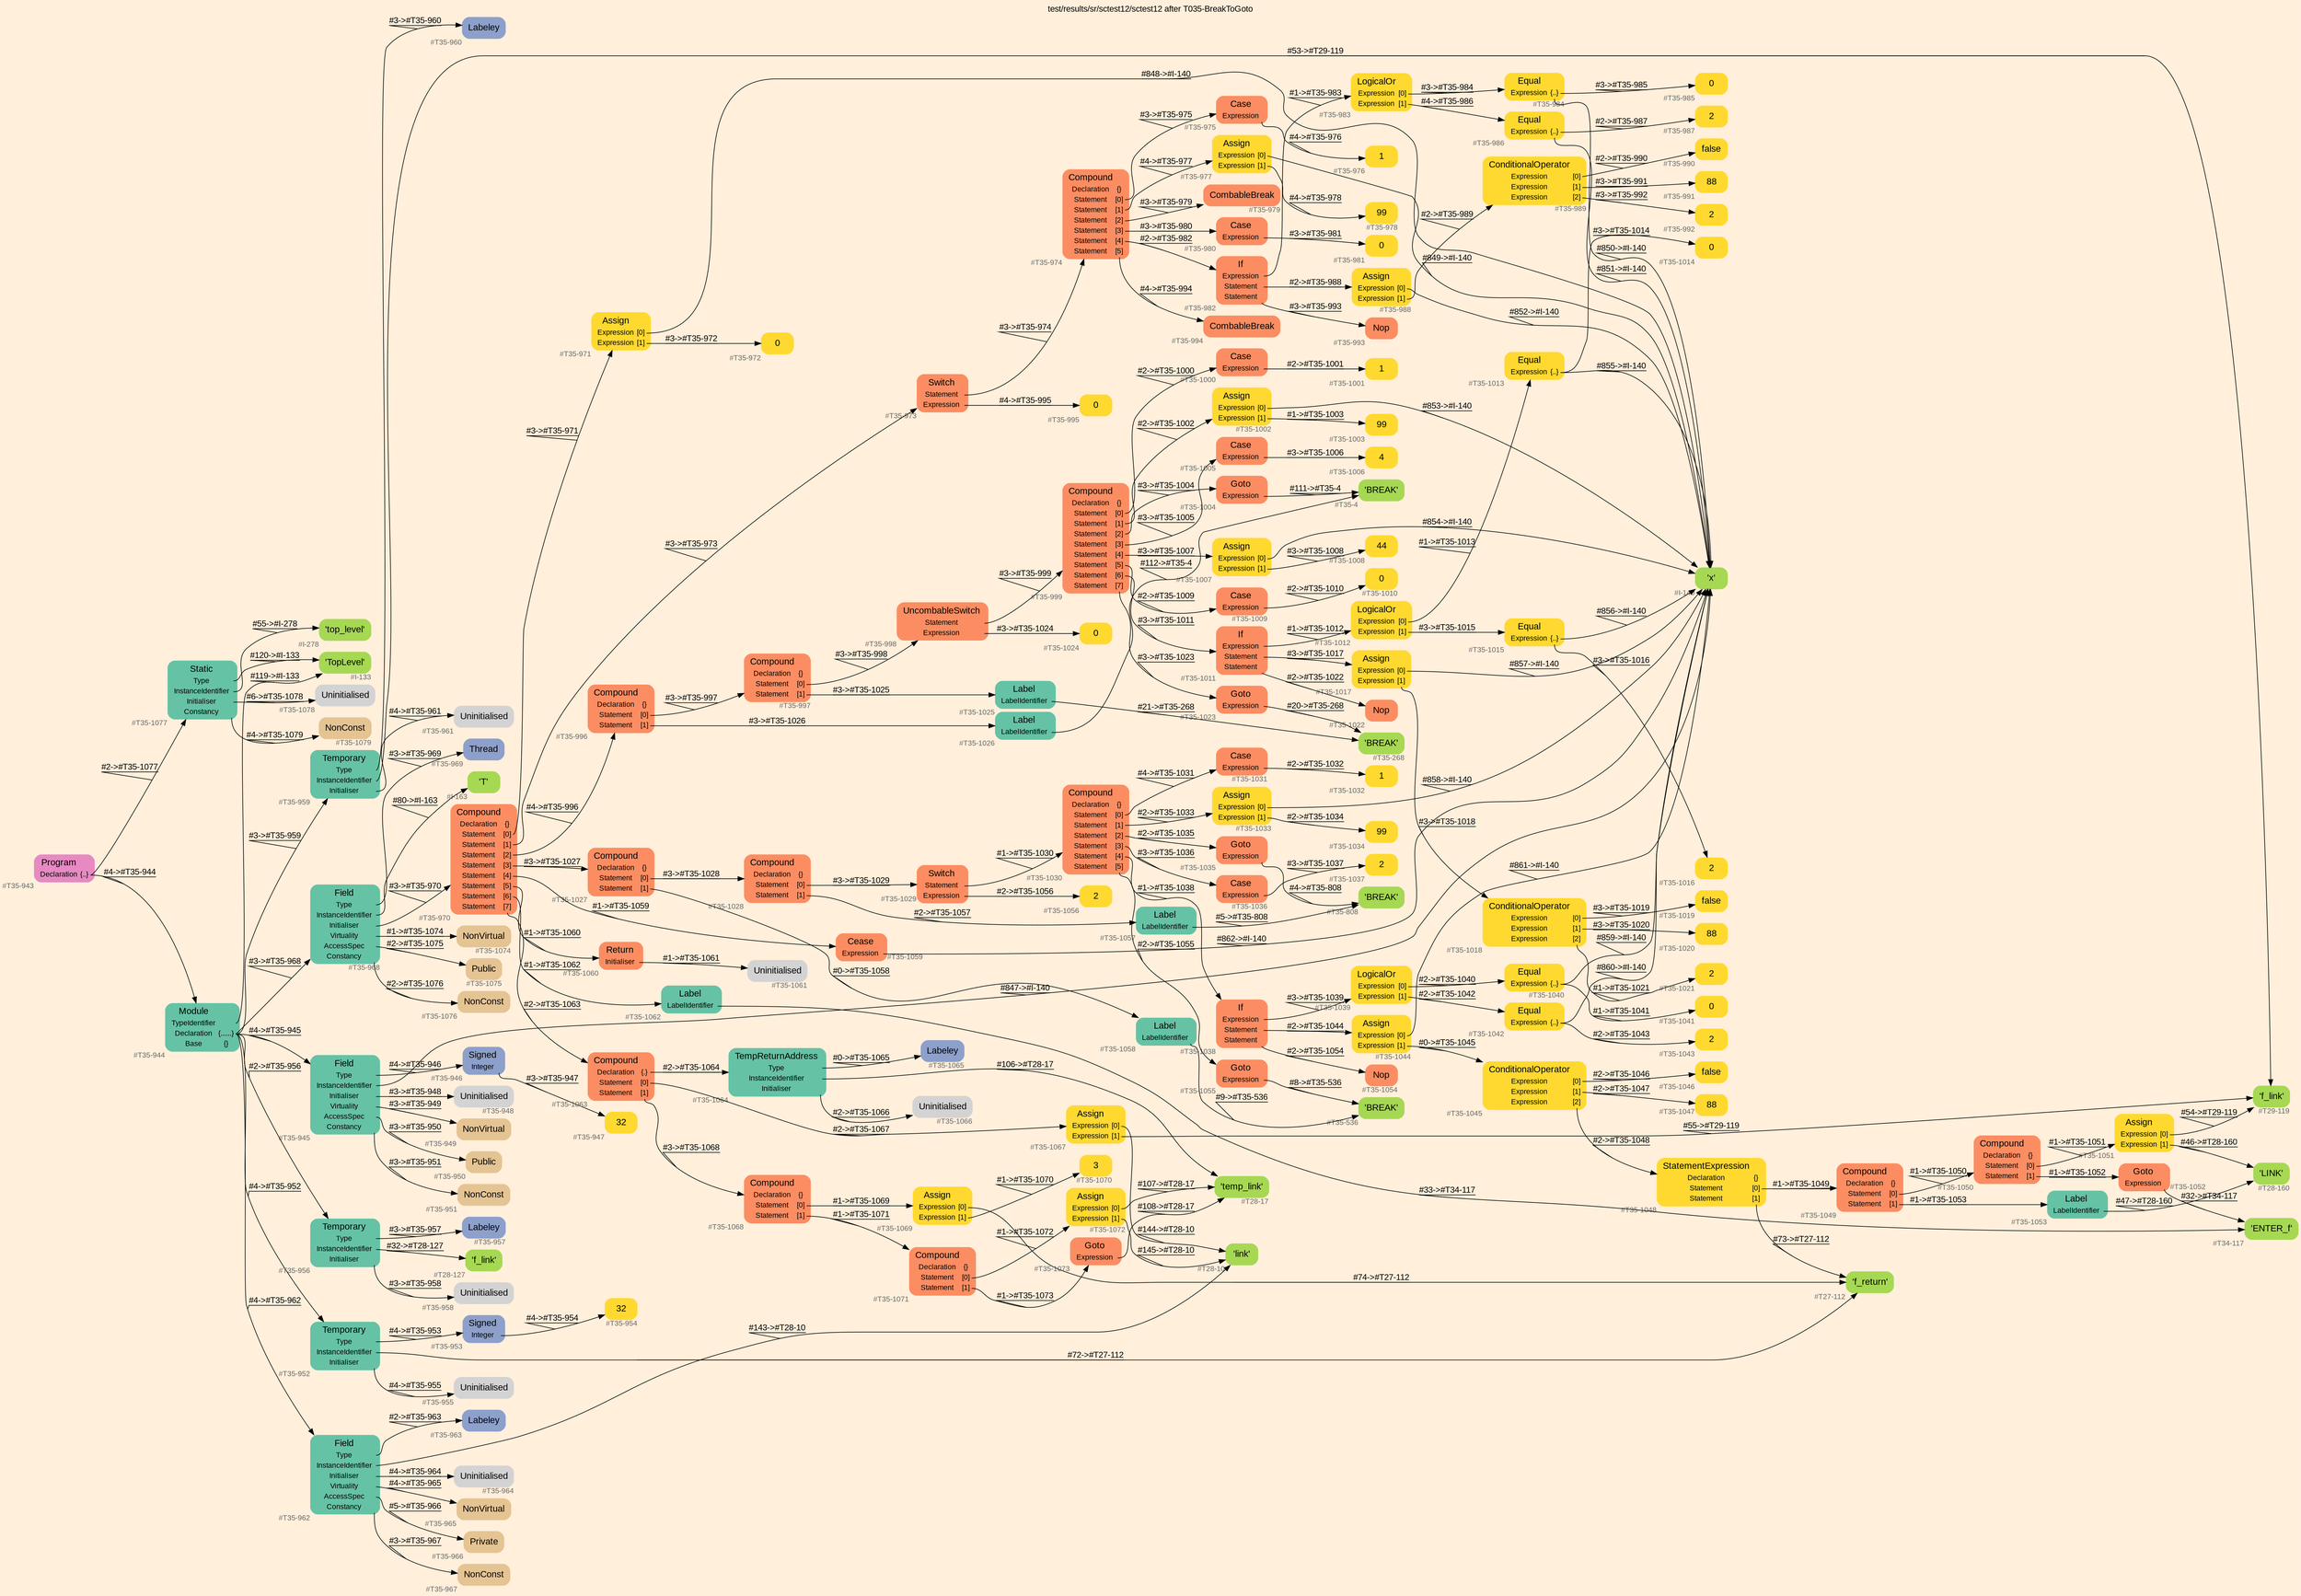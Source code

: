 digraph "test/results/sr/sctest12/sctest12 after T035-BreakToGoto" {
label = "test/results/sr/sctest12/sctest12 after T035-BreakToGoto"
labelloc = t
graph [
    rankdir = "LR"
    ranksep = 0.3
    bgcolor = antiquewhite1
    color = black
    fontcolor = black
    fontname = "Arial"
];
node [
    fontname = "Arial"
];
edge [
    fontname = "Arial"
];

// -------------------- node figure --------------------
// -------- block #T35-943 ----------
"#T35-943" [
    fillcolor = "/set28/4"
    xlabel = "#T35-943"
    fontsize = "12"
    fontcolor = grey40
    shape = "plaintext"
    label = <<TABLE BORDER="0" CELLBORDER="0" CELLSPACING="0">
     <TR><TD><FONT COLOR="black" POINT-SIZE="15">Program</FONT></TD></TR>
     <TR><TD><FONT COLOR="black" POINT-SIZE="12">Declaration</FONT></TD><TD PORT="port0"><FONT COLOR="black" POINT-SIZE="12">{..}</FONT></TD></TR>
    </TABLE>>
    style = "rounded,filled"
];

// -------- block #T35-944 ----------
"#T35-944" [
    fillcolor = "/set28/1"
    xlabel = "#T35-944"
    fontsize = "12"
    fontcolor = grey40
    shape = "plaintext"
    label = <<TABLE BORDER="0" CELLBORDER="0" CELLSPACING="0">
     <TR><TD><FONT COLOR="black" POINT-SIZE="15">Module</FONT></TD></TR>
     <TR><TD><FONT COLOR="black" POINT-SIZE="12">TypeIdentifier</FONT></TD><TD PORT="port0"></TD></TR>
     <TR><TD><FONT COLOR="black" POINT-SIZE="12">Declaration</FONT></TD><TD PORT="port1"><FONT COLOR="black" POINT-SIZE="12">{......}</FONT></TD></TR>
     <TR><TD><FONT COLOR="black" POINT-SIZE="12">Base</FONT></TD><TD PORT="port2"><FONT COLOR="black" POINT-SIZE="12">{}</FONT></TD></TR>
    </TABLE>>
    style = "rounded,filled"
];

// -------- block #I-133 ----------
"#I-133" [
    fillcolor = "/set28/5"
    xlabel = "#I-133"
    fontsize = "12"
    fontcolor = grey40
    shape = "plaintext"
    label = <<TABLE BORDER="0" CELLBORDER="0" CELLSPACING="0">
     <TR><TD><FONT COLOR="black" POINT-SIZE="15">'TopLevel'</FONT></TD></TR>
    </TABLE>>
    style = "rounded,filled"
];

// -------- block #T35-945 ----------
"#T35-945" [
    fillcolor = "/set28/1"
    xlabel = "#T35-945"
    fontsize = "12"
    fontcolor = grey40
    shape = "plaintext"
    label = <<TABLE BORDER="0" CELLBORDER="0" CELLSPACING="0">
     <TR><TD><FONT COLOR="black" POINT-SIZE="15">Field</FONT></TD></TR>
     <TR><TD><FONT COLOR="black" POINT-SIZE="12">Type</FONT></TD><TD PORT="port0"></TD></TR>
     <TR><TD><FONT COLOR="black" POINT-SIZE="12">InstanceIdentifier</FONT></TD><TD PORT="port1"></TD></TR>
     <TR><TD><FONT COLOR="black" POINT-SIZE="12">Initialiser</FONT></TD><TD PORT="port2"></TD></TR>
     <TR><TD><FONT COLOR="black" POINT-SIZE="12">Virtuality</FONT></TD><TD PORT="port3"></TD></TR>
     <TR><TD><FONT COLOR="black" POINT-SIZE="12">AccessSpec</FONT></TD><TD PORT="port4"></TD></TR>
     <TR><TD><FONT COLOR="black" POINT-SIZE="12">Constancy</FONT></TD><TD PORT="port5"></TD></TR>
    </TABLE>>
    style = "rounded,filled"
];

// -------- block #T35-946 ----------
"#T35-946" [
    fillcolor = "/set28/3"
    xlabel = "#T35-946"
    fontsize = "12"
    fontcolor = grey40
    shape = "plaintext"
    label = <<TABLE BORDER="0" CELLBORDER="0" CELLSPACING="0">
     <TR><TD><FONT COLOR="black" POINT-SIZE="15">Signed</FONT></TD></TR>
     <TR><TD><FONT COLOR="black" POINT-SIZE="12">Integer</FONT></TD><TD PORT="port0"></TD></TR>
    </TABLE>>
    style = "rounded,filled"
];

// -------- block #T35-947 ----------
"#T35-947" [
    fillcolor = "/set28/6"
    xlabel = "#T35-947"
    fontsize = "12"
    fontcolor = grey40
    shape = "plaintext"
    label = <<TABLE BORDER="0" CELLBORDER="0" CELLSPACING="0">
     <TR><TD><FONT COLOR="black" POINT-SIZE="15">32</FONT></TD></TR>
    </TABLE>>
    style = "rounded,filled"
];

// -------- block #I-140 ----------
"#I-140" [
    fillcolor = "/set28/5"
    xlabel = "#I-140"
    fontsize = "12"
    fontcolor = grey40
    shape = "plaintext"
    label = <<TABLE BORDER="0" CELLBORDER="0" CELLSPACING="0">
     <TR><TD><FONT COLOR="black" POINT-SIZE="15">'x'</FONT></TD></TR>
    </TABLE>>
    style = "rounded,filled"
];

// -------- block #T35-948 ----------
"#T35-948" [
    xlabel = "#T35-948"
    fontsize = "12"
    fontcolor = grey40
    shape = "plaintext"
    label = <<TABLE BORDER="0" CELLBORDER="0" CELLSPACING="0">
     <TR><TD><FONT COLOR="black" POINT-SIZE="15">Uninitialised</FONT></TD></TR>
    </TABLE>>
    style = "rounded,filled"
];

// -------- block #T35-949 ----------
"#T35-949" [
    fillcolor = "/set28/7"
    xlabel = "#T35-949"
    fontsize = "12"
    fontcolor = grey40
    shape = "plaintext"
    label = <<TABLE BORDER="0" CELLBORDER="0" CELLSPACING="0">
     <TR><TD><FONT COLOR="black" POINT-SIZE="15">NonVirtual</FONT></TD></TR>
    </TABLE>>
    style = "rounded,filled"
];

// -------- block #T35-950 ----------
"#T35-950" [
    fillcolor = "/set28/7"
    xlabel = "#T35-950"
    fontsize = "12"
    fontcolor = grey40
    shape = "plaintext"
    label = <<TABLE BORDER="0" CELLBORDER="0" CELLSPACING="0">
     <TR><TD><FONT COLOR="black" POINT-SIZE="15">Public</FONT></TD></TR>
    </TABLE>>
    style = "rounded,filled"
];

// -------- block #T35-951 ----------
"#T35-951" [
    fillcolor = "/set28/7"
    xlabel = "#T35-951"
    fontsize = "12"
    fontcolor = grey40
    shape = "plaintext"
    label = <<TABLE BORDER="0" CELLBORDER="0" CELLSPACING="0">
     <TR><TD><FONT COLOR="black" POINT-SIZE="15">NonConst</FONT></TD></TR>
    </TABLE>>
    style = "rounded,filled"
];

// -------- block #T35-952 ----------
"#T35-952" [
    fillcolor = "/set28/1"
    xlabel = "#T35-952"
    fontsize = "12"
    fontcolor = grey40
    shape = "plaintext"
    label = <<TABLE BORDER="0" CELLBORDER="0" CELLSPACING="0">
     <TR><TD><FONT COLOR="black" POINT-SIZE="15">Temporary</FONT></TD></TR>
     <TR><TD><FONT COLOR="black" POINT-SIZE="12">Type</FONT></TD><TD PORT="port0"></TD></TR>
     <TR><TD><FONT COLOR="black" POINT-SIZE="12">InstanceIdentifier</FONT></TD><TD PORT="port1"></TD></TR>
     <TR><TD><FONT COLOR="black" POINT-SIZE="12">Initialiser</FONT></TD><TD PORT="port2"></TD></TR>
    </TABLE>>
    style = "rounded,filled"
];

// -------- block #T35-953 ----------
"#T35-953" [
    fillcolor = "/set28/3"
    xlabel = "#T35-953"
    fontsize = "12"
    fontcolor = grey40
    shape = "plaintext"
    label = <<TABLE BORDER="0" CELLBORDER="0" CELLSPACING="0">
     <TR><TD><FONT COLOR="black" POINT-SIZE="15">Signed</FONT></TD></TR>
     <TR><TD><FONT COLOR="black" POINT-SIZE="12">Integer</FONT></TD><TD PORT="port0"></TD></TR>
    </TABLE>>
    style = "rounded,filled"
];

// -------- block #T35-954 ----------
"#T35-954" [
    fillcolor = "/set28/6"
    xlabel = "#T35-954"
    fontsize = "12"
    fontcolor = grey40
    shape = "plaintext"
    label = <<TABLE BORDER="0" CELLBORDER="0" CELLSPACING="0">
     <TR><TD><FONT COLOR="black" POINT-SIZE="15">32</FONT></TD></TR>
    </TABLE>>
    style = "rounded,filled"
];

// -------- block #T27-112 ----------
"#T27-112" [
    fillcolor = "/set28/5"
    xlabel = "#T27-112"
    fontsize = "12"
    fontcolor = grey40
    shape = "plaintext"
    label = <<TABLE BORDER="0" CELLBORDER="0" CELLSPACING="0">
     <TR><TD><FONT COLOR="black" POINT-SIZE="15">'f_return'</FONT></TD></TR>
    </TABLE>>
    style = "rounded,filled"
];

// -------- block #T35-955 ----------
"#T35-955" [
    xlabel = "#T35-955"
    fontsize = "12"
    fontcolor = grey40
    shape = "plaintext"
    label = <<TABLE BORDER="0" CELLBORDER="0" CELLSPACING="0">
     <TR><TD><FONT COLOR="black" POINT-SIZE="15">Uninitialised</FONT></TD></TR>
    </TABLE>>
    style = "rounded,filled"
];

// -------- block #T35-956 ----------
"#T35-956" [
    fillcolor = "/set28/1"
    xlabel = "#T35-956"
    fontsize = "12"
    fontcolor = grey40
    shape = "plaintext"
    label = <<TABLE BORDER="0" CELLBORDER="0" CELLSPACING="0">
     <TR><TD><FONT COLOR="black" POINT-SIZE="15">Temporary</FONT></TD></TR>
     <TR><TD><FONT COLOR="black" POINT-SIZE="12">Type</FONT></TD><TD PORT="port0"></TD></TR>
     <TR><TD><FONT COLOR="black" POINT-SIZE="12">InstanceIdentifier</FONT></TD><TD PORT="port1"></TD></TR>
     <TR><TD><FONT COLOR="black" POINT-SIZE="12">Initialiser</FONT></TD><TD PORT="port2"></TD></TR>
    </TABLE>>
    style = "rounded,filled"
];

// -------- block #T35-957 ----------
"#T35-957" [
    fillcolor = "/set28/3"
    xlabel = "#T35-957"
    fontsize = "12"
    fontcolor = grey40
    shape = "plaintext"
    label = <<TABLE BORDER="0" CELLBORDER="0" CELLSPACING="0">
     <TR><TD><FONT COLOR="black" POINT-SIZE="15">Labeley</FONT></TD></TR>
    </TABLE>>
    style = "rounded,filled"
];

// -------- block #T28-127 ----------
"#T28-127" [
    fillcolor = "/set28/5"
    xlabel = "#T28-127"
    fontsize = "12"
    fontcolor = grey40
    shape = "plaintext"
    label = <<TABLE BORDER="0" CELLBORDER="0" CELLSPACING="0">
     <TR><TD><FONT COLOR="black" POINT-SIZE="15">'f_link'</FONT></TD></TR>
    </TABLE>>
    style = "rounded,filled"
];

// -------- block #T35-958 ----------
"#T35-958" [
    xlabel = "#T35-958"
    fontsize = "12"
    fontcolor = grey40
    shape = "plaintext"
    label = <<TABLE BORDER="0" CELLBORDER="0" CELLSPACING="0">
     <TR><TD><FONT COLOR="black" POINT-SIZE="15">Uninitialised</FONT></TD></TR>
    </TABLE>>
    style = "rounded,filled"
];

// -------- block #T35-959 ----------
"#T35-959" [
    fillcolor = "/set28/1"
    xlabel = "#T35-959"
    fontsize = "12"
    fontcolor = grey40
    shape = "plaintext"
    label = <<TABLE BORDER="0" CELLBORDER="0" CELLSPACING="0">
     <TR><TD><FONT COLOR="black" POINT-SIZE="15">Temporary</FONT></TD></TR>
     <TR><TD><FONT COLOR="black" POINT-SIZE="12">Type</FONT></TD><TD PORT="port0"></TD></TR>
     <TR><TD><FONT COLOR="black" POINT-SIZE="12">InstanceIdentifier</FONT></TD><TD PORT="port1"></TD></TR>
     <TR><TD><FONT COLOR="black" POINT-SIZE="12">Initialiser</FONT></TD><TD PORT="port2"></TD></TR>
    </TABLE>>
    style = "rounded,filled"
];

// -------- block #T35-960 ----------
"#T35-960" [
    fillcolor = "/set28/3"
    xlabel = "#T35-960"
    fontsize = "12"
    fontcolor = grey40
    shape = "plaintext"
    label = <<TABLE BORDER="0" CELLBORDER="0" CELLSPACING="0">
     <TR><TD><FONT COLOR="black" POINT-SIZE="15">Labeley</FONT></TD></TR>
    </TABLE>>
    style = "rounded,filled"
];

// -------- block #T29-119 ----------
"#T29-119" [
    fillcolor = "/set28/5"
    xlabel = "#T29-119"
    fontsize = "12"
    fontcolor = grey40
    shape = "plaintext"
    label = <<TABLE BORDER="0" CELLBORDER="0" CELLSPACING="0">
     <TR><TD><FONT COLOR="black" POINT-SIZE="15">'f_link'</FONT></TD></TR>
    </TABLE>>
    style = "rounded,filled"
];

// -------- block #T35-961 ----------
"#T35-961" [
    xlabel = "#T35-961"
    fontsize = "12"
    fontcolor = grey40
    shape = "plaintext"
    label = <<TABLE BORDER="0" CELLBORDER="0" CELLSPACING="0">
     <TR><TD><FONT COLOR="black" POINT-SIZE="15">Uninitialised</FONT></TD></TR>
    </TABLE>>
    style = "rounded,filled"
];

// -------- block #T35-962 ----------
"#T35-962" [
    fillcolor = "/set28/1"
    xlabel = "#T35-962"
    fontsize = "12"
    fontcolor = grey40
    shape = "plaintext"
    label = <<TABLE BORDER="0" CELLBORDER="0" CELLSPACING="0">
     <TR><TD><FONT COLOR="black" POINT-SIZE="15">Field</FONT></TD></TR>
     <TR><TD><FONT COLOR="black" POINT-SIZE="12">Type</FONT></TD><TD PORT="port0"></TD></TR>
     <TR><TD><FONT COLOR="black" POINT-SIZE="12">InstanceIdentifier</FONT></TD><TD PORT="port1"></TD></TR>
     <TR><TD><FONT COLOR="black" POINT-SIZE="12">Initialiser</FONT></TD><TD PORT="port2"></TD></TR>
     <TR><TD><FONT COLOR="black" POINT-SIZE="12">Virtuality</FONT></TD><TD PORT="port3"></TD></TR>
     <TR><TD><FONT COLOR="black" POINT-SIZE="12">AccessSpec</FONT></TD><TD PORT="port4"></TD></TR>
     <TR><TD><FONT COLOR="black" POINT-SIZE="12">Constancy</FONT></TD><TD PORT="port5"></TD></TR>
    </TABLE>>
    style = "rounded,filled"
];

// -------- block #T35-963 ----------
"#T35-963" [
    fillcolor = "/set28/3"
    xlabel = "#T35-963"
    fontsize = "12"
    fontcolor = grey40
    shape = "plaintext"
    label = <<TABLE BORDER="0" CELLBORDER="0" CELLSPACING="0">
     <TR><TD><FONT COLOR="black" POINT-SIZE="15">Labeley</FONT></TD></TR>
    </TABLE>>
    style = "rounded,filled"
];

// -------- block #T28-10 ----------
"#T28-10" [
    fillcolor = "/set28/5"
    xlabel = "#T28-10"
    fontsize = "12"
    fontcolor = grey40
    shape = "plaintext"
    label = <<TABLE BORDER="0" CELLBORDER="0" CELLSPACING="0">
     <TR><TD><FONT COLOR="black" POINT-SIZE="15">'link'</FONT></TD></TR>
    </TABLE>>
    style = "rounded,filled"
];

// -------- block #T35-964 ----------
"#T35-964" [
    xlabel = "#T35-964"
    fontsize = "12"
    fontcolor = grey40
    shape = "plaintext"
    label = <<TABLE BORDER="0" CELLBORDER="0" CELLSPACING="0">
     <TR><TD><FONT COLOR="black" POINT-SIZE="15">Uninitialised</FONT></TD></TR>
    </TABLE>>
    style = "rounded,filled"
];

// -------- block #T35-965 ----------
"#T35-965" [
    fillcolor = "/set28/7"
    xlabel = "#T35-965"
    fontsize = "12"
    fontcolor = grey40
    shape = "plaintext"
    label = <<TABLE BORDER="0" CELLBORDER="0" CELLSPACING="0">
     <TR><TD><FONT COLOR="black" POINT-SIZE="15">NonVirtual</FONT></TD></TR>
    </TABLE>>
    style = "rounded,filled"
];

// -------- block #T35-966 ----------
"#T35-966" [
    fillcolor = "/set28/7"
    xlabel = "#T35-966"
    fontsize = "12"
    fontcolor = grey40
    shape = "plaintext"
    label = <<TABLE BORDER="0" CELLBORDER="0" CELLSPACING="0">
     <TR><TD><FONT COLOR="black" POINT-SIZE="15">Private</FONT></TD></TR>
    </TABLE>>
    style = "rounded,filled"
];

// -------- block #T35-967 ----------
"#T35-967" [
    fillcolor = "/set28/7"
    xlabel = "#T35-967"
    fontsize = "12"
    fontcolor = grey40
    shape = "plaintext"
    label = <<TABLE BORDER="0" CELLBORDER="0" CELLSPACING="0">
     <TR><TD><FONT COLOR="black" POINT-SIZE="15">NonConst</FONT></TD></TR>
    </TABLE>>
    style = "rounded,filled"
];

// -------- block #T35-968 ----------
"#T35-968" [
    fillcolor = "/set28/1"
    xlabel = "#T35-968"
    fontsize = "12"
    fontcolor = grey40
    shape = "plaintext"
    label = <<TABLE BORDER="0" CELLBORDER="0" CELLSPACING="0">
     <TR><TD><FONT COLOR="black" POINT-SIZE="15">Field</FONT></TD></TR>
     <TR><TD><FONT COLOR="black" POINT-SIZE="12">Type</FONT></TD><TD PORT="port0"></TD></TR>
     <TR><TD><FONT COLOR="black" POINT-SIZE="12">InstanceIdentifier</FONT></TD><TD PORT="port1"></TD></TR>
     <TR><TD><FONT COLOR="black" POINT-SIZE="12">Initialiser</FONT></TD><TD PORT="port2"></TD></TR>
     <TR><TD><FONT COLOR="black" POINT-SIZE="12">Virtuality</FONT></TD><TD PORT="port3"></TD></TR>
     <TR><TD><FONT COLOR="black" POINT-SIZE="12">AccessSpec</FONT></TD><TD PORT="port4"></TD></TR>
     <TR><TD><FONT COLOR="black" POINT-SIZE="12">Constancy</FONT></TD><TD PORT="port5"></TD></TR>
    </TABLE>>
    style = "rounded,filled"
];

// -------- block #T35-969 ----------
"#T35-969" [
    fillcolor = "/set28/3"
    xlabel = "#T35-969"
    fontsize = "12"
    fontcolor = grey40
    shape = "plaintext"
    label = <<TABLE BORDER="0" CELLBORDER="0" CELLSPACING="0">
     <TR><TD><FONT COLOR="black" POINT-SIZE="15">Thread</FONT></TD></TR>
    </TABLE>>
    style = "rounded,filled"
];

// -------- block #I-163 ----------
"#I-163" [
    fillcolor = "/set28/5"
    xlabel = "#I-163"
    fontsize = "12"
    fontcolor = grey40
    shape = "plaintext"
    label = <<TABLE BORDER="0" CELLBORDER="0" CELLSPACING="0">
     <TR><TD><FONT COLOR="black" POINT-SIZE="15">'T'</FONT></TD></TR>
    </TABLE>>
    style = "rounded,filled"
];

// -------- block #T35-970 ----------
"#T35-970" [
    fillcolor = "/set28/2"
    xlabel = "#T35-970"
    fontsize = "12"
    fontcolor = grey40
    shape = "plaintext"
    label = <<TABLE BORDER="0" CELLBORDER="0" CELLSPACING="0">
     <TR><TD><FONT COLOR="black" POINT-SIZE="15">Compound</FONT></TD></TR>
     <TR><TD><FONT COLOR="black" POINT-SIZE="12">Declaration</FONT></TD><TD PORT="port0"><FONT COLOR="black" POINT-SIZE="12">{}</FONT></TD></TR>
     <TR><TD><FONT COLOR="black" POINT-SIZE="12">Statement</FONT></TD><TD PORT="port1"><FONT COLOR="black" POINT-SIZE="12">[0]</FONT></TD></TR>
     <TR><TD><FONT COLOR="black" POINT-SIZE="12">Statement</FONT></TD><TD PORT="port2"><FONT COLOR="black" POINT-SIZE="12">[1]</FONT></TD></TR>
     <TR><TD><FONT COLOR="black" POINT-SIZE="12">Statement</FONT></TD><TD PORT="port3"><FONT COLOR="black" POINT-SIZE="12">[2]</FONT></TD></TR>
     <TR><TD><FONT COLOR="black" POINT-SIZE="12">Statement</FONT></TD><TD PORT="port4"><FONT COLOR="black" POINT-SIZE="12">[3]</FONT></TD></TR>
     <TR><TD><FONT COLOR="black" POINT-SIZE="12">Statement</FONT></TD><TD PORT="port5"><FONT COLOR="black" POINT-SIZE="12">[4]</FONT></TD></TR>
     <TR><TD><FONT COLOR="black" POINT-SIZE="12">Statement</FONT></TD><TD PORT="port6"><FONT COLOR="black" POINT-SIZE="12">[5]</FONT></TD></TR>
     <TR><TD><FONT COLOR="black" POINT-SIZE="12">Statement</FONT></TD><TD PORT="port7"><FONT COLOR="black" POINT-SIZE="12">[6]</FONT></TD></TR>
     <TR><TD><FONT COLOR="black" POINT-SIZE="12">Statement</FONT></TD><TD PORT="port8"><FONT COLOR="black" POINT-SIZE="12">[7]</FONT></TD></TR>
    </TABLE>>
    style = "rounded,filled"
];

// -------- block #T35-971 ----------
"#T35-971" [
    fillcolor = "/set28/6"
    xlabel = "#T35-971"
    fontsize = "12"
    fontcolor = grey40
    shape = "plaintext"
    label = <<TABLE BORDER="0" CELLBORDER="0" CELLSPACING="0">
     <TR><TD><FONT COLOR="black" POINT-SIZE="15">Assign</FONT></TD></TR>
     <TR><TD><FONT COLOR="black" POINT-SIZE="12">Expression</FONT></TD><TD PORT="port0"><FONT COLOR="black" POINT-SIZE="12">[0]</FONT></TD></TR>
     <TR><TD><FONT COLOR="black" POINT-SIZE="12">Expression</FONT></TD><TD PORT="port1"><FONT COLOR="black" POINT-SIZE="12">[1]</FONT></TD></TR>
    </TABLE>>
    style = "rounded,filled"
];

// -------- block #T35-972 ----------
"#T35-972" [
    fillcolor = "/set28/6"
    xlabel = "#T35-972"
    fontsize = "12"
    fontcolor = grey40
    shape = "plaintext"
    label = <<TABLE BORDER="0" CELLBORDER="0" CELLSPACING="0">
     <TR><TD><FONT COLOR="black" POINT-SIZE="15">0</FONT></TD></TR>
    </TABLE>>
    style = "rounded,filled"
];

// -------- block #T35-973 ----------
"#T35-973" [
    fillcolor = "/set28/2"
    xlabel = "#T35-973"
    fontsize = "12"
    fontcolor = grey40
    shape = "plaintext"
    label = <<TABLE BORDER="0" CELLBORDER="0" CELLSPACING="0">
     <TR><TD><FONT COLOR="black" POINT-SIZE="15">Switch</FONT></TD></TR>
     <TR><TD><FONT COLOR="black" POINT-SIZE="12">Statement</FONT></TD><TD PORT="port0"></TD></TR>
     <TR><TD><FONT COLOR="black" POINT-SIZE="12">Expression</FONT></TD><TD PORT="port1"></TD></TR>
    </TABLE>>
    style = "rounded,filled"
];

// -------- block #T35-974 ----------
"#T35-974" [
    fillcolor = "/set28/2"
    xlabel = "#T35-974"
    fontsize = "12"
    fontcolor = grey40
    shape = "plaintext"
    label = <<TABLE BORDER="0" CELLBORDER="0" CELLSPACING="0">
     <TR><TD><FONT COLOR="black" POINT-SIZE="15">Compound</FONT></TD></TR>
     <TR><TD><FONT COLOR="black" POINT-SIZE="12">Declaration</FONT></TD><TD PORT="port0"><FONT COLOR="black" POINT-SIZE="12">{}</FONT></TD></TR>
     <TR><TD><FONT COLOR="black" POINT-SIZE="12">Statement</FONT></TD><TD PORT="port1"><FONT COLOR="black" POINT-SIZE="12">[0]</FONT></TD></TR>
     <TR><TD><FONT COLOR="black" POINT-SIZE="12">Statement</FONT></TD><TD PORT="port2"><FONT COLOR="black" POINT-SIZE="12">[1]</FONT></TD></TR>
     <TR><TD><FONT COLOR="black" POINT-SIZE="12">Statement</FONT></TD><TD PORT="port3"><FONT COLOR="black" POINT-SIZE="12">[2]</FONT></TD></TR>
     <TR><TD><FONT COLOR="black" POINT-SIZE="12">Statement</FONT></TD><TD PORT="port4"><FONT COLOR="black" POINT-SIZE="12">[3]</FONT></TD></TR>
     <TR><TD><FONT COLOR="black" POINT-SIZE="12">Statement</FONT></TD><TD PORT="port5"><FONT COLOR="black" POINT-SIZE="12">[4]</FONT></TD></TR>
     <TR><TD><FONT COLOR="black" POINT-SIZE="12">Statement</FONT></TD><TD PORT="port6"><FONT COLOR="black" POINT-SIZE="12">[5]</FONT></TD></TR>
    </TABLE>>
    style = "rounded,filled"
];

// -------- block #T35-975 ----------
"#T35-975" [
    fillcolor = "/set28/2"
    xlabel = "#T35-975"
    fontsize = "12"
    fontcolor = grey40
    shape = "plaintext"
    label = <<TABLE BORDER="0" CELLBORDER="0" CELLSPACING="0">
     <TR><TD><FONT COLOR="black" POINT-SIZE="15">Case</FONT></TD></TR>
     <TR><TD><FONT COLOR="black" POINT-SIZE="12">Expression</FONT></TD><TD PORT="port0"></TD></TR>
    </TABLE>>
    style = "rounded,filled"
];

// -------- block #T35-976 ----------
"#T35-976" [
    fillcolor = "/set28/6"
    xlabel = "#T35-976"
    fontsize = "12"
    fontcolor = grey40
    shape = "plaintext"
    label = <<TABLE BORDER="0" CELLBORDER="0" CELLSPACING="0">
     <TR><TD><FONT COLOR="black" POINT-SIZE="15">1</FONT></TD></TR>
    </TABLE>>
    style = "rounded,filled"
];

// -------- block #T35-977 ----------
"#T35-977" [
    fillcolor = "/set28/6"
    xlabel = "#T35-977"
    fontsize = "12"
    fontcolor = grey40
    shape = "plaintext"
    label = <<TABLE BORDER="0" CELLBORDER="0" CELLSPACING="0">
     <TR><TD><FONT COLOR="black" POINT-SIZE="15">Assign</FONT></TD></TR>
     <TR><TD><FONT COLOR="black" POINT-SIZE="12">Expression</FONT></TD><TD PORT="port0"><FONT COLOR="black" POINT-SIZE="12">[0]</FONT></TD></TR>
     <TR><TD><FONT COLOR="black" POINT-SIZE="12">Expression</FONT></TD><TD PORT="port1"><FONT COLOR="black" POINT-SIZE="12">[1]</FONT></TD></TR>
    </TABLE>>
    style = "rounded,filled"
];

// -------- block #T35-978 ----------
"#T35-978" [
    fillcolor = "/set28/6"
    xlabel = "#T35-978"
    fontsize = "12"
    fontcolor = grey40
    shape = "plaintext"
    label = <<TABLE BORDER="0" CELLBORDER="0" CELLSPACING="0">
     <TR><TD><FONT COLOR="black" POINT-SIZE="15">99</FONT></TD></TR>
    </TABLE>>
    style = "rounded,filled"
];

// -------- block #T35-979 ----------
"#T35-979" [
    fillcolor = "/set28/2"
    xlabel = "#T35-979"
    fontsize = "12"
    fontcolor = grey40
    shape = "plaintext"
    label = <<TABLE BORDER="0" CELLBORDER="0" CELLSPACING="0">
     <TR><TD><FONT COLOR="black" POINT-SIZE="15">CombableBreak</FONT></TD></TR>
    </TABLE>>
    style = "rounded,filled"
];

// -------- block #T35-980 ----------
"#T35-980" [
    fillcolor = "/set28/2"
    xlabel = "#T35-980"
    fontsize = "12"
    fontcolor = grey40
    shape = "plaintext"
    label = <<TABLE BORDER="0" CELLBORDER="0" CELLSPACING="0">
     <TR><TD><FONT COLOR="black" POINT-SIZE="15">Case</FONT></TD></TR>
     <TR><TD><FONT COLOR="black" POINT-SIZE="12">Expression</FONT></TD><TD PORT="port0"></TD></TR>
    </TABLE>>
    style = "rounded,filled"
];

// -------- block #T35-981 ----------
"#T35-981" [
    fillcolor = "/set28/6"
    xlabel = "#T35-981"
    fontsize = "12"
    fontcolor = grey40
    shape = "plaintext"
    label = <<TABLE BORDER="0" CELLBORDER="0" CELLSPACING="0">
     <TR><TD><FONT COLOR="black" POINT-SIZE="15">0</FONT></TD></TR>
    </TABLE>>
    style = "rounded,filled"
];

// -------- block #T35-982 ----------
"#T35-982" [
    fillcolor = "/set28/2"
    xlabel = "#T35-982"
    fontsize = "12"
    fontcolor = grey40
    shape = "plaintext"
    label = <<TABLE BORDER="0" CELLBORDER="0" CELLSPACING="0">
     <TR><TD><FONT COLOR="black" POINT-SIZE="15">If</FONT></TD></TR>
     <TR><TD><FONT COLOR="black" POINT-SIZE="12">Expression</FONT></TD><TD PORT="port0"></TD></TR>
     <TR><TD><FONT COLOR="black" POINT-SIZE="12">Statement</FONT></TD><TD PORT="port1"></TD></TR>
     <TR><TD><FONT COLOR="black" POINT-SIZE="12">Statement</FONT></TD><TD PORT="port2"></TD></TR>
    </TABLE>>
    style = "rounded,filled"
];

// -------- block #T35-983 ----------
"#T35-983" [
    fillcolor = "/set28/6"
    xlabel = "#T35-983"
    fontsize = "12"
    fontcolor = grey40
    shape = "plaintext"
    label = <<TABLE BORDER="0" CELLBORDER="0" CELLSPACING="0">
     <TR><TD><FONT COLOR="black" POINT-SIZE="15">LogicalOr</FONT></TD></TR>
     <TR><TD><FONT COLOR="black" POINT-SIZE="12">Expression</FONT></TD><TD PORT="port0"><FONT COLOR="black" POINT-SIZE="12">[0]</FONT></TD></TR>
     <TR><TD><FONT COLOR="black" POINT-SIZE="12">Expression</FONT></TD><TD PORT="port1"><FONT COLOR="black" POINT-SIZE="12">[1]</FONT></TD></TR>
    </TABLE>>
    style = "rounded,filled"
];

// -------- block #T35-984 ----------
"#T35-984" [
    fillcolor = "/set28/6"
    xlabel = "#T35-984"
    fontsize = "12"
    fontcolor = grey40
    shape = "plaintext"
    label = <<TABLE BORDER="0" CELLBORDER="0" CELLSPACING="0">
     <TR><TD><FONT COLOR="black" POINT-SIZE="15">Equal</FONT></TD></TR>
     <TR><TD><FONT COLOR="black" POINT-SIZE="12">Expression</FONT></TD><TD PORT="port0"><FONT COLOR="black" POINT-SIZE="12">{..}</FONT></TD></TR>
    </TABLE>>
    style = "rounded,filled"
];

// -------- block #T35-985 ----------
"#T35-985" [
    fillcolor = "/set28/6"
    xlabel = "#T35-985"
    fontsize = "12"
    fontcolor = grey40
    shape = "plaintext"
    label = <<TABLE BORDER="0" CELLBORDER="0" CELLSPACING="0">
     <TR><TD><FONT COLOR="black" POINT-SIZE="15">0</FONT></TD></TR>
    </TABLE>>
    style = "rounded,filled"
];

// -------- block #T35-986 ----------
"#T35-986" [
    fillcolor = "/set28/6"
    xlabel = "#T35-986"
    fontsize = "12"
    fontcolor = grey40
    shape = "plaintext"
    label = <<TABLE BORDER="0" CELLBORDER="0" CELLSPACING="0">
     <TR><TD><FONT COLOR="black" POINT-SIZE="15">Equal</FONT></TD></TR>
     <TR><TD><FONT COLOR="black" POINT-SIZE="12">Expression</FONT></TD><TD PORT="port0"><FONT COLOR="black" POINT-SIZE="12">{..}</FONT></TD></TR>
    </TABLE>>
    style = "rounded,filled"
];

// -------- block #T35-987 ----------
"#T35-987" [
    fillcolor = "/set28/6"
    xlabel = "#T35-987"
    fontsize = "12"
    fontcolor = grey40
    shape = "plaintext"
    label = <<TABLE BORDER="0" CELLBORDER="0" CELLSPACING="0">
     <TR><TD><FONT COLOR="black" POINT-SIZE="15">2</FONT></TD></TR>
    </TABLE>>
    style = "rounded,filled"
];

// -------- block #T35-988 ----------
"#T35-988" [
    fillcolor = "/set28/6"
    xlabel = "#T35-988"
    fontsize = "12"
    fontcolor = grey40
    shape = "plaintext"
    label = <<TABLE BORDER="0" CELLBORDER="0" CELLSPACING="0">
     <TR><TD><FONT COLOR="black" POINT-SIZE="15">Assign</FONT></TD></TR>
     <TR><TD><FONT COLOR="black" POINT-SIZE="12">Expression</FONT></TD><TD PORT="port0"><FONT COLOR="black" POINT-SIZE="12">[0]</FONT></TD></TR>
     <TR><TD><FONT COLOR="black" POINT-SIZE="12">Expression</FONT></TD><TD PORT="port1"><FONT COLOR="black" POINT-SIZE="12">[1]</FONT></TD></TR>
    </TABLE>>
    style = "rounded,filled"
];

// -------- block #T35-989 ----------
"#T35-989" [
    fillcolor = "/set28/6"
    xlabel = "#T35-989"
    fontsize = "12"
    fontcolor = grey40
    shape = "plaintext"
    label = <<TABLE BORDER="0" CELLBORDER="0" CELLSPACING="0">
     <TR><TD><FONT COLOR="black" POINT-SIZE="15">ConditionalOperator</FONT></TD></TR>
     <TR><TD><FONT COLOR="black" POINT-SIZE="12">Expression</FONT></TD><TD PORT="port0"><FONT COLOR="black" POINT-SIZE="12">[0]</FONT></TD></TR>
     <TR><TD><FONT COLOR="black" POINT-SIZE="12">Expression</FONT></TD><TD PORT="port1"><FONT COLOR="black" POINT-SIZE="12">[1]</FONT></TD></TR>
     <TR><TD><FONT COLOR="black" POINT-SIZE="12">Expression</FONT></TD><TD PORT="port2"><FONT COLOR="black" POINT-SIZE="12">[2]</FONT></TD></TR>
    </TABLE>>
    style = "rounded,filled"
];

// -------- block #T35-990 ----------
"#T35-990" [
    fillcolor = "/set28/6"
    xlabel = "#T35-990"
    fontsize = "12"
    fontcolor = grey40
    shape = "plaintext"
    label = <<TABLE BORDER="0" CELLBORDER="0" CELLSPACING="0">
     <TR><TD><FONT COLOR="black" POINT-SIZE="15">false</FONT></TD></TR>
    </TABLE>>
    style = "rounded,filled"
];

// -------- block #T35-991 ----------
"#T35-991" [
    fillcolor = "/set28/6"
    xlabel = "#T35-991"
    fontsize = "12"
    fontcolor = grey40
    shape = "plaintext"
    label = <<TABLE BORDER="0" CELLBORDER="0" CELLSPACING="0">
     <TR><TD><FONT COLOR="black" POINT-SIZE="15">88</FONT></TD></TR>
    </TABLE>>
    style = "rounded,filled"
];

// -------- block #T35-992 ----------
"#T35-992" [
    fillcolor = "/set28/6"
    xlabel = "#T35-992"
    fontsize = "12"
    fontcolor = grey40
    shape = "plaintext"
    label = <<TABLE BORDER="0" CELLBORDER="0" CELLSPACING="0">
     <TR><TD><FONT COLOR="black" POINT-SIZE="15">2</FONT></TD></TR>
    </TABLE>>
    style = "rounded,filled"
];

// -------- block #T35-993 ----------
"#T35-993" [
    fillcolor = "/set28/2"
    xlabel = "#T35-993"
    fontsize = "12"
    fontcolor = grey40
    shape = "plaintext"
    label = <<TABLE BORDER="0" CELLBORDER="0" CELLSPACING="0">
     <TR><TD><FONT COLOR="black" POINT-SIZE="15">Nop</FONT></TD></TR>
    </TABLE>>
    style = "rounded,filled"
];

// -------- block #T35-994 ----------
"#T35-994" [
    fillcolor = "/set28/2"
    xlabel = "#T35-994"
    fontsize = "12"
    fontcolor = grey40
    shape = "plaintext"
    label = <<TABLE BORDER="0" CELLBORDER="0" CELLSPACING="0">
     <TR><TD><FONT COLOR="black" POINT-SIZE="15">CombableBreak</FONT></TD></TR>
    </TABLE>>
    style = "rounded,filled"
];

// -------- block #T35-995 ----------
"#T35-995" [
    fillcolor = "/set28/6"
    xlabel = "#T35-995"
    fontsize = "12"
    fontcolor = grey40
    shape = "plaintext"
    label = <<TABLE BORDER="0" CELLBORDER="0" CELLSPACING="0">
     <TR><TD><FONT COLOR="black" POINT-SIZE="15">0</FONT></TD></TR>
    </TABLE>>
    style = "rounded,filled"
];

// -------- block #T35-996 ----------
"#T35-996" [
    fillcolor = "/set28/2"
    xlabel = "#T35-996"
    fontsize = "12"
    fontcolor = grey40
    shape = "plaintext"
    label = <<TABLE BORDER="0" CELLBORDER="0" CELLSPACING="0">
     <TR><TD><FONT COLOR="black" POINT-SIZE="15">Compound</FONT></TD></TR>
     <TR><TD><FONT COLOR="black" POINT-SIZE="12">Declaration</FONT></TD><TD PORT="port0"><FONT COLOR="black" POINT-SIZE="12">{}</FONT></TD></TR>
     <TR><TD><FONT COLOR="black" POINT-SIZE="12">Statement</FONT></TD><TD PORT="port1"><FONT COLOR="black" POINT-SIZE="12">[0]</FONT></TD></TR>
     <TR><TD><FONT COLOR="black" POINT-SIZE="12">Statement</FONT></TD><TD PORT="port2"><FONT COLOR="black" POINT-SIZE="12">[1]</FONT></TD></TR>
    </TABLE>>
    style = "rounded,filled"
];

// -------- block #T35-997 ----------
"#T35-997" [
    fillcolor = "/set28/2"
    xlabel = "#T35-997"
    fontsize = "12"
    fontcolor = grey40
    shape = "plaintext"
    label = <<TABLE BORDER="0" CELLBORDER="0" CELLSPACING="0">
     <TR><TD><FONT COLOR="black" POINT-SIZE="15">Compound</FONT></TD></TR>
     <TR><TD><FONT COLOR="black" POINT-SIZE="12">Declaration</FONT></TD><TD PORT="port0"><FONT COLOR="black" POINT-SIZE="12">{}</FONT></TD></TR>
     <TR><TD><FONT COLOR="black" POINT-SIZE="12">Statement</FONT></TD><TD PORT="port1"><FONT COLOR="black" POINT-SIZE="12">[0]</FONT></TD></TR>
     <TR><TD><FONT COLOR="black" POINT-SIZE="12">Statement</FONT></TD><TD PORT="port2"><FONT COLOR="black" POINT-SIZE="12">[1]</FONT></TD></TR>
    </TABLE>>
    style = "rounded,filled"
];

// -------- block #T35-998 ----------
"#T35-998" [
    fillcolor = "/set28/2"
    xlabel = "#T35-998"
    fontsize = "12"
    fontcolor = grey40
    shape = "plaintext"
    label = <<TABLE BORDER="0" CELLBORDER="0" CELLSPACING="0">
     <TR><TD><FONT COLOR="black" POINT-SIZE="15">UncombableSwitch</FONT></TD></TR>
     <TR><TD><FONT COLOR="black" POINT-SIZE="12">Statement</FONT></TD><TD PORT="port0"></TD></TR>
     <TR><TD><FONT COLOR="black" POINT-SIZE="12">Expression</FONT></TD><TD PORT="port1"></TD></TR>
    </TABLE>>
    style = "rounded,filled"
];

// -------- block #T35-999 ----------
"#T35-999" [
    fillcolor = "/set28/2"
    xlabel = "#T35-999"
    fontsize = "12"
    fontcolor = grey40
    shape = "plaintext"
    label = <<TABLE BORDER="0" CELLBORDER="0" CELLSPACING="0">
     <TR><TD><FONT COLOR="black" POINT-SIZE="15">Compound</FONT></TD></TR>
     <TR><TD><FONT COLOR="black" POINT-SIZE="12">Declaration</FONT></TD><TD PORT="port0"><FONT COLOR="black" POINT-SIZE="12">{}</FONT></TD></TR>
     <TR><TD><FONT COLOR="black" POINT-SIZE="12">Statement</FONT></TD><TD PORT="port1"><FONT COLOR="black" POINT-SIZE="12">[0]</FONT></TD></TR>
     <TR><TD><FONT COLOR="black" POINT-SIZE="12">Statement</FONT></TD><TD PORT="port2"><FONT COLOR="black" POINT-SIZE="12">[1]</FONT></TD></TR>
     <TR><TD><FONT COLOR="black" POINT-SIZE="12">Statement</FONT></TD><TD PORT="port3"><FONT COLOR="black" POINT-SIZE="12">[2]</FONT></TD></TR>
     <TR><TD><FONT COLOR="black" POINT-SIZE="12">Statement</FONT></TD><TD PORT="port4"><FONT COLOR="black" POINT-SIZE="12">[3]</FONT></TD></TR>
     <TR><TD><FONT COLOR="black" POINT-SIZE="12">Statement</FONT></TD><TD PORT="port5"><FONT COLOR="black" POINT-SIZE="12">[4]</FONT></TD></TR>
     <TR><TD><FONT COLOR="black" POINT-SIZE="12">Statement</FONT></TD><TD PORT="port6"><FONT COLOR="black" POINT-SIZE="12">[5]</FONT></TD></TR>
     <TR><TD><FONT COLOR="black" POINT-SIZE="12">Statement</FONT></TD><TD PORT="port7"><FONT COLOR="black" POINT-SIZE="12">[6]</FONT></TD></TR>
     <TR><TD><FONT COLOR="black" POINT-SIZE="12">Statement</FONT></TD><TD PORT="port8"><FONT COLOR="black" POINT-SIZE="12">[7]</FONT></TD></TR>
    </TABLE>>
    style = "rounded,filled"
];

// -------- block #T35-1000 ----------
"#T35-1000" [
    fillcolor = "/set28/2"
    xlabel = "#T35-1000"
    fontsize = "12"
    fontcolor = grey40
    shape = "plaintext"
    label = <<TABLE BORDER="0" CELLBORDER="0" CELLSPACING="0">
     <TR><TD><FONT COLOR="black" POINT-SIZE="15">Case</FONT></TD></TR>
     <TR><TD><FONT COLOR="black" POINT-SIZE="12">Expression</FONT></TD><TD PORT="port0"></TD></TR>
    </TABLE>>
    style = "rounded,filled"
];

// -------- block #T35-1001 ----------
"#T35-1001" [
    fillcolor = "/set28/6"
    xlabel = "#T35-1001"
    fontsize = "12"
    fontcolor = grey40
    shape = "plaintext"
    label = <<TABLE BORDER="0" CELLBORDER="0" CELLSPACING="0">
     <TR><TD><FONT COLOR="black" POINT-SIZE="15">1</FONT></TD></TR>
    </TABLE>>
    style = "rounded,filled"
];

// -------- block #T35-1002 ----------
"#T35-1002" [
    fillcolor = "/set28/6"
    xlabel = "#T35-1002"
    fontsize = "12"
    fontcolor = grey40
    shape = "plaintext"
    label = <<TABLE BORDER="0" CELLBORDER="0" CELLSPACING="0">
     <TR><TD><FONT COLOR="black" POINT-SIZE="15">Assign</FONT></TD></TR>
     <TR><TD><FONT COLOR="black" POINT-SIZE="12">Expression</FONT></TD><TD PORT="port0"><FONT COLOR="black" POINT-SIZE="12">[0]</FONT></TD></TR>
     <TR><TD><FONT COLOR="black" POINT-SIZE="12">Expression</FONT></TD><TD PORT="port1"><FONT COLOR="black" POINT-SIZE="12">[1]</FONT></TD></TR>
    </TABLE>>
    style = "rounded,filled"
];

// -------- block #T35-1003 ----------
"#T35-1003" [
    fillcolor = "/set28/6"
    xlabel = "#T35-1003"
    fontsize = "12"
    fontcolor = grey40
    shape = "plaintext"
    label = <<TABLE BORDER="0" CELLBORDER="0" CELLSPACING="0">
     <TR><TD><FONT COLOR="black" POINT-SIZE="15">99</FONT></TD></TR>
    </TABLE>>
    style = "rounded,filled"
];

// -------- block #T35-1004 ----------
"#T35-1004" [
    fillcolor = "/set28/2"
    xlabel = "#T35-1004"
    fontsize = "12"
    fontcolor = grey40
    shape = "plaintext"
    label = <<TABLE BORDER="0" CELLBORDER="0" CELLSPACING="0">
     <TR><TD><FONT COLOR="black" POINT-SIZE="15">Goto</FONT></TD></TR>
     <TR><TD><FONT COLOR="black" POINT-SIZE="12">Expression</FONT></TD><TD PORT="port0"></TD></TR>
    </TABLE>>
    style = "rounded,filled"
];

// -------- block #T35-4 ----------
"#T35-4" [
    fillcolor = "/set28/5"
    xlabel = "#T35-4"
    fontsize = "12"
    fontcolor = grey40
    shape = "plaintext"
    label = <<TABLE BORDER="0" CELLBORDER="0" CELLSPACING="0">
     <TR><TD><FONT COLOR="black" POINT-SIZE="15">'BREAK'</FONT></TD></TR>
    </TABLE>>
    style = "rounded,filled"
];

// -------- block #T35-1005 ----------
"#T35-1005" [
    fillcolor = "/set28/2"
    xlabel = "#T35-1005"
    fontsize = "12"
    fontcolor = grey40
    shape = "plaintext"
    label = <<TABLE BORDER="0" CELLBORDER="0" CELLSPACING="0">
     <TR><TD><FONT COLOR="black" POINT-SIZE="15">Case</FONT></TD></TR>
     <TR><TD><FONT COLOR="black" POINT-SIZE="12">Expression</FONT></TD><TD PORT="port0"></TD></TR>
    </TABLE>>
    style = "rounded,filled"
];

// -------- block #T35-1006 ----------
"#T35-1006" [
    fillcolor = "/set28/6"
    xlabel = "#T35-1006"
    fontsize = "12"
    fontcolor = grey40
    shape = "plaintext"
    label = <<TABLE BORDER="0" CELLBORDER="0" CELLSPACING="0">
     <TR><TD><FONT COLOR="black" POINT-SIZE="15">4</FONT></TD></TR>
    </TABLE>>
    style = "rounded,filled"
];

// -------- block #T35-1007 ----------
"#T35-1007" [
    fillcolor = "/set28/6"
    xlabel = "#T35-1007"
    fontsize = "12"
    fontcolor = grey40
    shape = "plaintext"
    label = <<TABLE BORDER="0" CELLBORDER="0" CELLSPACING="0">
     <TR><TD><FONT COLOR="black" POINT-SIZE="15">Assign</FONT></TD></TR>
     <TR><TD><FONT COLOR="black" POINT-SIZE="12">Expression</FONT></TD><TD PORT="port0"><FONT COLOR="black" POINT-SIZE="12">[0]</FONT></TD></TR>
     <TR><TD><FONT COLOR="black" POINT-SIZE="12">Expression</FONT></TD><TD PORT="port1"><FONT COLOR="black" POINT-SIZE="12">[1]</FONT></TD></TR>
    </TABLE>>
    style = "rounded,filled"
];

// -------- block #T35-1008 ----------
"#T35-1008" [
    fillcolor = "/set28/6"
    xlabel = "#T35-1008"
    fontsize = "12"
    fontcolor = grey40
    shape = "plaintext"
    label = <<TABLE BORDER="0" CELLBORDER="0" CELLSPACING="0">
     <TR><TD><FONT COLOR="black" POINT-SIZE="15">44</FONT></TD></TR>
    </TABLE>>
    style = "rounded,filled"
];

// -------- block #T35-1009 ----------
"#T35-1009" [
    fillcolor = "/set28/2"
    xlabel = "#T35-1009"
    fontsize = "12"
    fontcolor = grey40
    shape = "plaintext"
    label = <<TABLE BORDER="0" CELLBORDER="0" CELLSPACING="0">
     <TR><TD><FONT COLOR="black" POINT-SIZE="15">Case</FONT></TD></TR>
     <TR><TD><FONT COLOR="black" POINT-SIZE="12">Expression</FONT></TD><TD PORT="port0"></TD></TR>
    </TABLE>>
    style = "rounded,filled"
];

// -------- block #T35-1010 ----------
"#T35-1010" [
    fillcolor = "/set28/6"
    xlabel = "#T35-1010"
    fontsize = "12"
    fontcolor = grey40
    shape = "plaintext"
    label = <<TABLE BORDER="0" CELLBORDER="0" CELLSPACING="0">
     <TR><TD><FONT COLOR="black" POINT-SIZE="15">0</FONT></TD></TR>
    </TABLE>>
    style = "rounded,filled"
];

// -------- block #T35-1011 ----------
"#T35-1011" [
    fillcolor = "/set28/2"
    xlabel = "#T35-1011"
    fontsize = "12"
    fontcolor = grey40
    shape = "plaintext"
    label = <<TABLE BORDER="0" CELLBORDER="0" CELLSPACING="0">
     <TR><TD><FONT COLOR="black" POINT-SIZE="15">If</FONT></TD></TR>
     <TR><TD><FONT COLOR="black" POINT-SIZE="12">Expression</FONT></TD><TD PORT="port0"></TD></TR>
     <TR><TD><FONT COLOR="black" POINT-SIZE="12">Statement</FONT></TD><TD PORT="port1"></TD></TR>
     <TR><TD><FONT COLOR="black" POINT-SIZE="12">Statement</FONT></TD><TD PORT="port2"></TD></TR>
    </TABLE>>
    style = "rounded,filled"
];

// -------- block #T35-1012 ----------
"#T35-1012" [
    fillcolor = "/set28/6"
    xlabel = "#T35-1012"
    fontsize = "12"
    fontcolor = grey40
    shape = "plaintext"
    label = <<TABLE BORDER="0" CELLBORDER="0" CELLSPACING="0">
     <TR><TD><FONT COLOR="black" POINT-SIZE="15">LogicalOr</FONT></TD></TR>
     <TR><TD><FONT COLOR="black" POINT-SIZE="12">Expression</FONT></TD><TD PORT="port0"><FONT COLOR="black" POINT-SIZE="12">[0]</FONT></TD></TR>
     <TR><TD><FONT COLOR="black" POINT-SIZE="12">Expression</FONT></TD><TD PORT="port1"><FONT COLOR="black" POINT-SIZE="12">[1]</FONT></TD></TR>
    </TABLE>>
    style = "rounded,filled"
];

// -------- block #T35-1013 ----------
"#T35-1013" [
    fillcolor = "/set28/6"
    xlabel = "#T35-1013"
    fontsize = "12"
    fontcolor = grey40
    shape = "plaintext"
    label = <<TABLE BORDER="0" CELLBORDER="0" CELLSPACING="0">
     <TR><TD><FONT COLOR="black" POINT-SIZE="15">Equal</FONT></TD></TR>
     <TR><TD><FONT COLOR="black" POINT-SIZE="12">Expression</FONT></TD><TD PORT="port0"><FONT COLOR="black" POINT-SIZE="12">{..}</FONT></TD></TR>
    </TABLE>>
    style = "rounded,filled"
];

// -------- block #T35-1014 ----------
"#T35-1014" [
    fillcolor = "/set28/6"
    xlabel = "#T35-1014"
    fontsize = "12"
    fontcolor = grey40
    shape = "plaintext"
    label = <<TABLE BORDER="0" CELLBORDER="0" CELLSPACING="0">
     <TR><TD><FONT COLOR="black" POINT-SIZE="15">0</FONT></TD></TR>
    </TABLE>>
    style = "rounded,filled"
];

// -------- block #T35-1015 ----------
"#T35-1015" [
    fillcolor = "/set28/6"
    xlabel = "#T35-1015"
    fontsize = "12"
    fontcolor = grey40
    shape = "plaintext"
    label = <<TABLE BORDER="0" CELLBORDER="0" CELLSPACING="0">
     <TR><TD><FONT COLOR="black" POINT-SIZE="15">Equal</FONT></TD></TR>
     <TR><TD><FONT COLOR="black" POINT-SIZE="12">Expression</FONT></TD><TD PORT="port0"><FONT COLOR="black" POINT-SIZE="12">{..}</FONT></TD></TR>
    </TABLE>>
    style = "rounded,filled"
];

// -------- block #T35-1016 ----------
"#T35-1016" [
    fillcolor = "/set28/6"
    xlabel = "#T35-1016"
    fontsize = "12"
    fontcolor = grey40
    shape = "plaintext"
    label = <<TABLE BORDER="0" CELLBORDER="0" CELLSPACING="0">
     <TR><TD><FONT COLOR="black" POINT-SIZE="15">2</FONT></TD></TR>
    </TABLE>>
    style = "rounded,filled"
];

// -------- block #T35-1017 ----------
"#T35-1017" [
    fillcolor = "/set28/6"
    xlabel = "#T35-1017"
    fontsize = "12"
    fontcolor = grey40
    shape = "plaintext"
    label = <<TABLE BORDER="0" CELLBORDER="0" CELLSPACING="0">
     <TR><TD><FONT COLOR="black" POINT-SIZE="15">Assign</FONT></TD></TR>
     <TR><TD><FONT COLOR="black" POINT-SIZE="12">Expression</FONT></TD><TD PORT="port0"><FONT COLOR="black" POINT-SIZE="12">[0]</FONT></TD></TR>
     <TR><TD><FONT COLOR="black" POINT-SIZE="12">Expression</FONT></TD><TD PORT="port1"><FONT COLOR="black" POINT-SIZE="12">[1]</FONT></TD></TR>
    </TABLE>>
    style = "rounded,filled"
];

// -------- block #T35-1018 ----------
"#T35-1018" [
    fillcolor = "/set28/6"
    xlabel = "#T35-1018"
    fontsize = "12"
    fontcolor = grey40
    shape = "plaintext"
    label = <<TABLE BORDER="0" CELLBORDER="0" CELLSPACING="0">
     <TR><TD><FONT COLOR="black" POINT-SIZE="15">ConditionalOperator</FONT></TD></TR>
     <TR><TD><FONT COLOR="black" POINT-SIZE="12">Expression</FONT></TD><TD PORT="port0"><FONT COLOR="black" POINT-SIZE="12">[0]</FONT></TD></TR>
     <TR><TD><FONT COLOR="black" POINT-SIZE="12">Expression</FONT></TD><TD PORT="port1"><FONT COLOR="black" POINT-SIZE="12">[1]</FONT></TD></TR>
     <TR><TD><FONT COLOR="black" POINT-SIZE="12">Expression</FONT></TD><TD PORT="port2"><FONT COLOR="black" POINT-SIZE="12">[2]</FONT></TD></TR>
    </TABLE>>
    style = "rounded,filled"
];

// -------- block #T35-1019 ----------
"#T35-1019" [
    fillcolor = "/set28/6"
    xlabel = "#T35-1019"
    fontsize = "12"
    fontcolor = grey40
    shape = "plaintext"
    label = <<TABLE BORDER="0" CELLBORDER="0" CELLSPACING="0">
     <TR><TD><FONT COLOR="black" POINT-SIZE="15">false</FONT></TD></TR>
    </TABLE>>
    style = "rounded,filled"
];

// -------- block #T35-1020 ----------
"#T35-1020" [
    fillcolor = "/set28/6"
    xlabel = "#T35-1020"
    fontsize = "12"
    fontcolor = grey40
    shape = "plaintext"
    label = <<TABLE BORDER="0" CELLBORDER="0" CELLSPACING="0">
     <TR><TD><FONT COLOR="black" POINT-SIZE="15">88</FONT></TD></TR>
    </TABLE>>
    style = "rounded,filled"
];

// -------- block #T35-1021 ----------
"#T35-1021" [
    fillcolor = "/set28/6"
    xlabel = "#T35-1021"
    fontsize = "12"
    fontcolor = grey40
    shape = "plaintext"
    label = <<TABLE BORDER="0" CELLBORDER="0" CELLSPACING="0">
     <TR><TD><FONT COLOR="black" POINT-SIZE="15">2</FONT></TD></TR>
    </TABLE>>
    style = "rounded,filled"
];

// -------- block #T35-1022 ----------
"#T35-1022" [
    fillcolor = "/set28/2"
    xlabel = "#T35-1022"
    fontsize = "12"
    fontcolor = grey40
    shape = "plaintext"
    label = <<TABLE BORDER="0" CELLBORDER="0" CELLSPACING="0">
     <TR><TD><FONT COLOR="black" POINT-SIZE="15">Nop</FONT></TD></TR>
    </TABLE>>
    style = "rounded,filled"
];

// -------- block #T35-1023 ----------
"#T35-1023" [
    fillcolor = "/set28/2"
    xlabel = "#T35-1023"
    fontsize = "12"
    fontcolor = grey40
    shape = "plaintext"
    label = <<TABLE BORDER="0" CELLBORDER="0" CELLSPACING="0">
     <TR><TD><FONT COLOR="black" POINT-SIZE="15">Goto</FONT></TD></TR>
     <TR><TD><FONT COLOR="black" POINT-SIZE="12">Expression</FONT></TD><TD PORT="port0"></TD></TR>
    </TABLE>>
    style = "rounded,filled"
];

// -------- block #T35-268 ----------
"#T35-268" [
    fillcolor = "/set28/5"
    xlabel = "#T35-268"
    fontsize = "12"
    fontcolor = grey40
    shape = "plaintext"
    label = <<TABLE BORDER="0" CELLBORDER="0" CELLSPACING="0">
     <TR><TD><FONT COLOR="black" POINT-SIZE="15">'BREAK'</FONT></TD></TR>
    </TABLE>>
    style = "rounded,filled"
];

// -------- block #T35-1024 ----------
"#T35-1024" [
    fillcolor = "/set28/6"
    xlabel = "#T35-1024"
    fontsize = "12"
    fontcolor = grey40
    shape = "plaintext"
    label = <<TABLE BORDER="0" CELLBORDER="0" CELLSPACING="0">
     <TR><TD><FONT COLOR="black" POINT-SIZE="15">0</FONT></TD></TR>
    </TABLE>>
    style = "rounded,filled"
];

// -------- block #T35-1025 ----------
"#T35-1025" [
    fillcolor = "/set28/1"
    xlabel = "#T35-1025"
    fontsize = "12"
    fontcolor = grey40
    shape = "plaintext"
    label = <<TABLE BORDER="0" CELLBORDER="0" CELLSPACING="0">
     <TR><TD><FONT COLOR="black" POINT-SIZE="15">Label</FONT></TD></TR>
     <TR><TD><FONT COLOR="black" POINT-SIZE="12">LabelIdentifier</FONT></TD><TD PORT="port0"></TD></TR>
    </TABLE>>
    style = "rounded,filled"
];

// -------- block #T35-1026 ----------
"#T35-1026" [
    fillcolor = "/set28/1"
    xlabel = "#T35-1026"
    fontsize = "12"
    fontcolor = grey40
    shape = "plaintext"
    label = <<TABLE BORDER="0" CELLBORDER="0" CELLSPACING="0">
     <TR><TD><FONT COLOR="black" POINT-SIZE="15">Label</FONT></TD></TR>
     <TR><TD><FONT COLOR="black" POINT-SIZE="12">LabelIdentifier</FONT></TD><TD PORT="port0"></TD></TR>
    </TABLE>>
    style = "rounded,filled"
];

// -------- block #T35-1027 ----------
"#T35-1027" [
    fillcolor = "/set28/2"
    xlabel = "#T35-1027"
    fontsize = "12"
    fontcolor = grey40
    shape = "plaintext"
    label = <<TABLE BORDER="0" CELLBORDER="0" CELLSPACING="0">
     <TR><TD><FONT COLOR="black" POINT-SIZE="15">Compound</FONT></TD></TR>
     <TR><TD><FONT COLOR="black" POINT-SIZE="12">Declaration</FONT></TD><TD PORT="port0"><FONT COLOR="black" POINT-SIZE="12">{}</FONT></TD></TR>
     <TR><TD><FONT COLOR="black" POINT-SIZE="12">Statement</FONT></TD><TD PORT="port1"><FONT COLOR="black" POINT-SIZE="12">[0]</FONT></TD></TR>
     <TR><TD><FONT COLOR="black" POINT-SIZE="12">Statement</FONT></TD><TD PORT="port2"><FONT COLOR="black" POINT-SIZE="12">[1]</FONT></TD></TR>
    </TABLE>>
    style = "rounded,filled"
];

// -------- block #T35-1028 ----------
"#T35-1028" [
    fillcolor = "/set28/2"
    xlabel = "#T35-1028"
    fontsize = "12"
    fontcolor = grey40
    shape = "plaintext"
    label = <<TABLE BORDER="0" CELLBORDER="0" CELLSPACING="0">
     <TR><TD><FONT COLOR="black" POINT-SIZE="15">Compound</FONT></TD></TR>
     <TR><TD><FONT COLOR="black" POINT-SIZE="12">Declaration</FONT></TD><TD PORT="port0"><FONT COLOR="black" POINT-SIZE="12">{}</FONT></TD></TR>
     <TR><TD><FONT COLOR="black" POINT-SIZE="12">Statement</FONT></TD><TD PORT="port1"><FONT COLOR="black" POINT-SIZE="12">[0]</FONT></TD></TR>
     <TR><TD><FONT COLOR="black" POINT-SIZE="12">Statement</FONT></TD><TD PORT="port2"><FONT COLOR="black" POINT-SIZE="12">[1]</FONT></TD></TR>
    </TABLE>>
    style = "rounded,filled"
];

// -------- block #T35-1029 ----------
"#T35-1029" [
    fillcolor = "/set28/2"
    xlabel = "#T35-1029"
    fontsize = "12"
    fontcolor = grey40
    shape = "plaintext"
    label = <<TABLE BORDER="0" CELLBORDER="0" CELLSPACING="0">
     <TR><TD><FONT COLOR="black" POINT-SIZE="15">Switch</FONT></TD></TR>
     <TR><TD><FONT COLOR="black" POINT-SIZE="12">Statement</FONT></TD><TD PORT="port0"></TD></TR>
     <TR><TD><FONT COLOR="black" POINT-SIZE="12">Expression</FONT></TD><TD PORT="port1"></TD></TR>
    </TABLE>>
    style = "rounded,filled"
];

// -------- block #T35-1030 ----------
"#T35-1030" [
    fillcolor = "/set28/2"
    xlabel = "#T35-1030"
    fontsize = "12"
    fontcolor = grey40
    shape = "plaintext"
    label = <<TABLE BORDER="0" CELLBORDER="0" CELLSPACING="0">
     <TR><TD><FONT COLOR="black" POINT-SIZE="15">Compound</FONT></TD></TR>
     <TR><TD><FONT COLOR="black" POINT-SIZE="12">Declaration</FONT></TD><TD PORT="port0"><FONT COLOR="black" POINT-SIZE="12">{}</FONT></TD></TR>
     <TR><TD><FONT COLOR="black" POINT-SIZE="12">Statement</FONT></TD><TD PORT="port1"><FONT COLOR="black" POINT-SIZE="12">[0]</FONT></TD></TR>
     <TR><TD><FONT COLOR="black" POINT-SIZE="12">Statement</FONT></TD><TD PORT="port2"><FONT COLOR="black" POINT-SIZE="12">[1]</FONT></TD></TR>
     <TR><TD><FONT COLOR="black" POINT-SIZE="12">Statement</FONT></TD><TD PORT="port3"><FONT COLOR="black" POINT-SIZE="12">[2]</FONT></TD></TR>
     <TR><TD><FONT COLOR="black" POINT-SIZE="12">Statement</FONT></TD><TD PORT="port4"><FONT COLOR="black" POINT-SIZE="12">[3]</FONT></TD></TR>
     <TR><TD><FONT COLOR="black" POINT-SIZE="12">Statement</FONT></TD><TD PORT="port5"><FONT COLOR="black" POINT-SIZE="12">[4]</FONT></TD></TR>
     <TR><TD><FONT COLOR="black" POINT-SIZE="12">Statement</FONT></TD><TD PORT="port6"><FONT COLOR="black" POINT-SIZE="12">[5]</FONT></TD></TR>
    </TABLE>>
    style = "rounded,filled"
];

// -------- block #T35-1031 ----------
"#T35-1031" [
    fillcolor = "/set28/2"
    xlabel = "#T35-1031"
    fontsize = "12"
    fontcolor = grey40
    shape = "plaintext"
    label = <<TABLE BORDER="0" CELLBORDER="0" CELLSPACING="0">
     <TR><TD><FONT COLOR="black" POINT-SIZE="15">Case</FONT></TD></TR>
     <TR><TD><FONT COLOR="black" POINT-SIZE="12">Expression</FONT></TD><TD PORT="port0"></TD></TR>
    </TABLE>>
    style = "rounded,filled"
];

// -------- block #T35-1032 ----------
"#T35-1032" [
    fillcolor = "/set28/6"
    xlabel = "#T35-1032"
    fontsize = "12"
    fontcolor = grey40
    shape = "plaintext"
    label = <<TABLE BORDER="0" CELLBORDER="0" CELLSPACING="0">
     <TR><TD><FONT COLOR="black" POINT-SIZE="15">1</FONT></TD></TR>
    </TABLE>>
    style = "rounded,filled"
];

// -------- block #T35-1033 ----------
"#T35-1033" [
    fillcolor = "/set28/6"
    xlabel = "#T35-1033"
    fontsize = "12"
    fontcolor = grey40
    shape = "plaintext"
    label = <<TABLE BORDER="0" CELLBORDER="0" CELLSPACING="0">
     <TR><TD><FONT COLOR="black" POINT-SIZE="15">Assign</FONT></TD></TR>
     <TR><TD><FONT COLOR="black" POINT-SIZE="12">Expression</FONT></TD><TD PORT="port0"><FONT COLOR="black" POINT-SIZE="12">[0]</FONT></TD></TR>
     <TR><TD><FONT COLOR="black" POINT-SIZE="12">Expression</FONT></TD><TD PORT="port1"><FONT COLOR="black" POINT-SIZE="12">[1]</FONT></TD></TR>
    </TABLE>>
    style = "rounded,filled"
];

// -------- block #T35-1034 ----------
"#T35-1034" [
    fillcolor = "/set28/6"
    xlabel = "#T35-1034"
    fontsize = "12"
    fontcolor = grey40
    shape = "plaintext"
    label = <<TABLE BORDER="0" CELLBORDER="0" CELLSPACING="0">
     <TR><TD><FONT COLOR="black" POINT-SIZE="15">99</FONT></TD></TR>
    </TABLE>>
    style = "rounded,filled"
];

// -------- block #T35-1035 ----------
"#T35-1035" [
    fillcolor = "/set28/2"
    xlabel = "#T35-1035"
    fontsize = "12"
    fontcolor = grey40
    shape = "plaintext"
    label = <<TABLE BORDER="0" CELLBORDER="0" CELLSPACING="0">
     <TR><TD><FONT COLOR="black" POINT-SIZE="15">Goto</FONT></TD></TR>
     <TR><TD><FONT COLOR="black" POINT-SIZE="12">Expression</FONT></TD><TD PORT="port0"></TD></TR>
    </TABLE>>
    style = "rounded,filled"
];

// -------- block #T35-808 ----------
"#T35-808" [
    fillcolor = "/set28/5"
    xlabel = "#T35-808"
    fontsize = "12"
    fontcolor = grey40
    shape = "plaintext"
    label = <<TABLE BORDER="0" CELLBORDER="0" CELLSPACING="0">
     <TR><TD><FONT COLOR="black" POINT-SIZE="15">'BREAK'</FONT></TD></TR>
    </TABLE>>
    style = "rounded,filled"
];

// -------- block #T35-1036 ----------
"#T35-1036" [
    fillcolor = "/set28/2"
    xlabel = "#T35-1036"
    fontsize = "12"
    fontcolor = grey40
    shape = "plaintext"
    label = <<TABLE BORDER="0" CELLBORDER="0" CELLSPACING="0">
     <TR><TD><FONT COLOR="black" POINT-SIZE="15">Case</FONT></TD></TR>
     <TR><TD><FONT COLOR="black" POINT-SIZE="12">Expression</FONT></TD><TD PORT="port0"></TD></TR>
    </TABLE>>
    style = "rounded,filled"
];

// -------- block #T35-1037 ----------
"#T35-1037" [
    fillcolor = "/set28/6"
    xlabel = "#T35-1037"
    fontsize = "12"
    fontcolor = grey40
    shape = "plaintext"
    label = <<TABLE BORDER="0" CELLBORDER="0" CELLSPACING="0">
     <TR><TD><FONT COLOR="black" POINT-SIZE="15">2</FONT></TD></TR>
    </TABLE>>
    style = "rounded,filled"
];

// -------- block #T35-1038 ----------
"#T35-1038" [
    fillcolor = "/set28/2"
    xlabel = "#T35-1038"
    fontsize = "12"
    fontcolor = grey40
    shape = "plaintext"
    label = <<TABLE BORDER="0" CELLBORDER="0" CELLSPACING="0">
     <TR><TD><FONT COLOR="black" POINT-SIZE="15">If</FONT></TD></TR>
     <TR><TD><FONT COLOR="black" POINT-SIZE="12">Expression</FONT></TD><TD PORT="port0"></TD></TR>
     <TR><TD><FONT COLOR="black" POINT-SIZE="12">Statement</FONT></TD><TD PORT="port1"></TD></TR>
     <TR><TD><FONT COLOR="black" POINT-SIZE="12">Statement</FONT></TD><TD PORT="port2"></TD></TR>
    </TABLE>>
    style = "rounded,filled"
];

// -------- block #T35-1039 ----------
"#T35-1039" [
    fillcolor = "/set28/6"
    xlabel = "#T35-1039"
    fontsize = "12"
    fontcolor = grey40
    shape = "plaintext"
    label = <<TABLE BORDER="0" CELLBORDER="0" CELLSPACING="0">
     <TR><TD><FONT COLOR="black" POINT-SIZE="15">LogicalOr</FONT></TD></TR>
     <TR><TD><FONT COLOR="black" POINT-SIZE="12">Expression</FONT></TD><TD PORT="port0"><FONT COLOR="black" POINT-SIZE="12">[0]</FONT></TD></TR>
     <TR><TD><FONT COLOR="black" POINT-SIZE="12">Expression</FONT></TD><TD PORT="port1"><FONT COLOR="black" POINT-SIZE="12">[1]</FONT></TD></TR>
    </TABLE>>
    style = "rounded,filled"
];

// -------- block #T35-1040 ----------
"#T35-1040" [
    fillcolor = "/set28/6"
    xlabel = "#T35-1040"
    fontsize = "12"
    fontcolor = grey40
    shape = "plaintext"
    label = <<TABLE BORDER="0" CELLBORDER="0" CELLSPACING="0">
     <TR><TD><FONT COLOR="black" POINT-SIZE="15">Equal</FONT></TD></TR>
     <TR><TD><FONT COLOR="black" POINT-SIZE="12">Expression</FONT></TD><TD PORT="port0"><FONT COLOR="black" POINT-SIZE="12">{..}</FONT></TD></TR>
    </TABLE>>
    style = "rounded,filled"
];

// -------- block #T35-1041 ----------
"#T35-1041" [
    fillcolor = "/set28/6"
    xlabel = "#T35-1041"
    fontsize = "12"
    fontcolor = grey40
    shape = "plaintext"
    label = <<TABLE BORDER="0" CELLBORDER="0" CELLSPACING="0">
     <TR><TD><FONT COLOR="black" POINT-SIZE="15">0</FONT></TD></TR>
    </TABLE>>
    style = "rounded,filled"
];

// -------- block #T35-1042 ----------
"#T35-1042" [
    fillcolor = "/set28/6"
    xlabel = "#T35-1042"
    fontsize = "12"
    fontcolor = grey40
    shape = "plaintext"
    label = <<TABLE BORDER="0" CELLBORDER="0" CELLSPACING="0">
     <TR><TD><FONT COLOR="black" POINT-SIZE="15">Equal</FONT></TD></TR>
     <TR><TD><FONT COLOR="black" POINT-SIZE="12">Expression</FONT></TD><TD PORT="port0"><FONT COLOR="black" POINT-SIZE="12">{..}</FONT></TD></TR>
    </TABLE>>
    style = "rounded,filled"
];

// -------- block #T35-1043 ----------
"#T35-1043" [
    fillcolor = "/set28/6"
    xlabel = "#T35-1043"
    fontsize = "12"
    fontcolor = grey40
    shape = "plaintext"
    label = <<TABLE BORDER="0" CELLBORDER="0" CELLSPACING="0">
     <TR><TD><FONT COLOR="black" POINT-SIZE="15">2</FONT></TD></TR>
    </TABLE>>
    style = "rounded,filled"
];

// -------- block #T35-1044 ----------
"#T35-1044" [
    fillcolor = "/set28/6"
    xlabel = "#T35-1044"
    fontsize = "12"
    fontcolor = grey40
    shape = "plaintext"
    label = <<TABLE BORDER="0" CELLBORDER="0" CELLSPACING="0">
     <TR><TD><FONT COLOR="black" POINT-SIZE="15">Assign</FONT></TD></TR>
     <TR><TD><FONT COLOR="black" POINT-SIZE="12">Expression</FONT></TD><TD PORT="port0"><FONT COLOR="black" POINT-SIZE="12">[0]</FONT></TD></TR>
     <TR><TD><FONT COLOR="black" POINT-SIZE="12">Expression</FONT></TD><TD PORT="port1"><FONT COLOR="black" POINT-SIZE="12">[1]</FONT></TD></TR>
    </TABLE>>
    style = "rounded,filled"
];

// -------- block #T35-1045 ----------
"#T35-1045" [
    fillcolor = "/set28/6"
    xlabel = "#T35-1045"
    fontsize = "12"
    fontcolor = grey40
    shape = "plaintext"
    label = <<TABLE BORDER="0" CELLBORDER="0" CELLSPACING="0">
     <TR><TD><FONT COLOR="black" POINT-SIZE="15">ConditionalOperator</FONT></TD></TR>
     <TR><TD><FONT COLOR="black" POINT-SIZE="12">Expression</FONT></TD><TD PORT="port0"><FONT COLOR="black" POINT-SIZE="12">[0]</FONT></TD></TR>
     <TR><TD><FONT COLOR="black" POINT-SIZE="12">Expression</FONT></TD><TD PORT="port1"><FONT COLOR="black" POINT-SIZE="12">[1]</FONT></TD></TR>
     <TR><TD><FONT COLOR="black" POINT-SIZE="12">Expression</FONT></TD><TD PORT="port2"><FONT COLOR="black" POINT-SIZE="12">[2]</FONT></TD></TR>
    </TABLE>>
    style = "rounded,filled"
];

// -------- block #T35-1046 ----------
"#T35-1046" [
    fillcolor = "/set28/6"
    xlabel = "#T35-1046"
    fontsize = "12"
    fontcolor = grey40
    shape = "plaintext"
    label = <<TABLE BORDER="0" CELLBORDER="0" CELLSPACING="0">
     <TR><TD><FONT COLOR="black" POINT-SIZE="15">false</FONT></TD></TR>
    </TABLE>>
    style = "rounded,filled"
];

// -------- block #T35-1047 ----------
"#T35-1047" [
    fillcolor = "/set28/6"
    xlabel = "#T35-1047"
    fontsize = "12"
    fontcolor = grey40
    shape = "plaintext"
    label = <<TABLE BORDER="0" CELLBORDER="0" CELLSPACING="0">
     <TR><TD><FONT COLOR="black" POINT-SIZE="15">88</FONT></TD></TR>
    </TABLE>>
    style = "rounded,filled"
];

// -------- block #T35-1048 ----------
"#T35-1048" [
    fillcolor = "/set28/6"
    xlabel = "#T35-1048"
    fontsize = "12"
    fontcolor = grey40
    shape = "plaintext"
    label = <<TABLE BORDER="0" CELLBORDER="0" CELLSPACING="0">
     <TR><TD><FONT COLOR="black" POINT-SIZE="15">StatementExpression</FONT></TD></TR>
     <TR><TD><FONT COLOR="black" POINT-SIZE="12">Declaration</FONT></TD><TD PORT="port0"><FONT COLOR="black" POINT-SIZE="12">{}</FONT></TD></TR>
     <TR><TD><FONT COLOR="black" POINT-SIZE="12">Statement</FONT></TD><TD PORT="port1"><FONT COLOR="black" POINT-SIZE="12">[0]</FONT></TD></TR>
     <TR><TD><FONT COLOR="black" POINT-SIZE="12">Statement</FONT></TD><TD PORT="port2"><FONT COLOR="black" POINT-SIZE="12">[1]</FONT></TD></TR>
    </TABLE>>
    style = "rounded,filled"
];

// -------- block #T35-1049 ----------
"#T35-1049" [
    fillcolor = "/set28/2"
    xlabel = "#T35-1049"
    fontsize = "12"
    fontcolor = grey40
    shape = "plaintext"
    label = <<TABLE BORDER="0" CELLBORDER="0" CELLSPACING="0">
     <TR><TD><FONT COLOR="black" POINT-SIZE="15">Compound</FONT></TD></TR>
     <TR><TD><FONT COLOR="black" POINT-SIZE="12">Declaration</FONT></TD><TD PORT="port0"><FONT COLOR="black" POINT-SIZE="12">{}</FONT></TD></TR>
     <TR><TD><FONT COLOR="black" POINT-SIZE="12">Statement</FONT></TD><TD PORT="port1"><FONT COLOR="black" POINT-SIZE="12">[0]</FONT></TD></TR>
     <TR><TD><FONT COLOR="black" POINT-SIZE="12">Statement</FONT></TD><TD PORT="port2"><FONT COLOR="black" POINT-SIZE="12">[1]</FONT></TD></TR>
    </TABLE>>
    style = "rounded,filled"
];

// -------- block #T35-1050 ----------
"#T35-1050" [
    fillcolor = "/set28/2"
    xlabel = "#T35-1050"
    fontsize = "12"
    fontcolor = grey40
    shape = "plaintext"
    label = <<TABLE BORDER="0" CELLBORDER="0" CELLSPACING="0">
     <TR><TD><FONT COLOR="black" POINT-SIZE="15">Compound</FONT></TD></TR>
     <TR><TD><FONT COLOR="black" POINT-SIZE="12">Declaration</FONT></TD><TD PORT="port0"><FONT COLOR="black" POINT-SIZE="12">{}</FONT></TD></TR>
     <TR><TD><FONT COLOR="black" POINT-SIZE="12">Statement</FONT></TD><TD PORT="port1"><FONT COLOR="black" POINT-SIZE="12">[0]</FONT></TD></TR>
     <TR><TD><FONT COLOR="black" POINT-SIZE="12">Statement</FONT></TD><TD PORT="port2"><FONT COLOR="black" POINT-SIZE="12">[1]</FONT></TD></TR>
    </TABLE>>
    style = "rounded,filled"
];

// -------- block #T35-1051 ----------
"#T35-1051" [
    fillcolor = "/set28/6"
    xlabel = "#T35-1051"
    fontsize = "12"
    fontcolor = grey40
    shape = "plaintext"
    label = <<TABLE BORDER="0" CELLBORDER="0" CELLSPACING="0">
     <TR><TD><FONT COLOR="black" POINT-SIZE="15">Assign</FONT></TD></TR>
     <TR><TD><FONT COLOR="black" POINT-SIZE="12">Expression</FONT></TD><TD PORT="port0"><FONT COLOR="black" POINT-SIZE="12">[0]</FONT></TD></TR>
     <TR><TD><FONT COLOR="black" POINT-SIZE="12">Expression</FONT></TD><TD PORT="port1"><FONT COLOR="black" POINT-SIZE="12">[1]</FONT></TD></TR>
    </TABLE>>
    style = "rounded,filled"
];

// -------- block #T28-160 ----------
"#T28-160" [
    fillcolor = "/set28/5"
    xlabel = "#T28-160"
    fontsize = "12"
    fontcolor = grey40
    shape = "plaintext"
    label = <<TABLE BORDER="0" CELLBORDER="0" CELLSPACING="0">
     <TR><TD><FONT COLOR="black" POINT-SIZE="15">'LINK'</FONT></TD></TR>
    </TABLE>>
    style = "rounded,filled"
];

// -------- block #T35-1052 ----------
"#T35-1052" [
    fillcolor = "/set28/2"
    xlabel = "#T35-1052"
    fontsize = "12"
    fontcolor = grey40
    shape = "plaintext"
    label = <<TABLE BORDER="0" CELLBORDER="0" CELLSPACING="0">
     <TR><TD><FONT COLOR="black" POINT-SIZE="15">Goto</FONT></TD></TR>
     <TR><TD><FONT COLOR="black" POINT-SIZE="12">Expression</FONT></TD><TD PORT="port0"></TD></TR>
    </TABLE>>
    style = "rounded,filled"
];

// -------- block #T34-117 ----------
"#T34-117" [
    fillcolor = "/set28/5"
    xlabel = "#T34-117"
    fontsize = "12"
    fontcolor = grey40
    shape = "plaintext"
    label = <<TABLE BORDER="0" CELLBORDER="0" CELLSPACING="0">
     <TR><TD><FONT COLOR="black" POINT-SIZE="15">'ENTER_f'</FONT></TD></TR>
    </TABLE>>
    style = "rounded,filled"
];

// -------- block #T35-1053 ----------
"#T35-1053" [
    fillcolor = "/set28/1"
    xlabel = "#T35-1053"
    fontsize = "12"
    fontcolor = grey40
    shape = "plaintext"
    label = <<TABLE BORDER="0" CELLBORDER="0" CELLSPACING="0">
     <TR><TD><FONT COLOR="black" POINT-SIZE="15">Label</FONT></TD></TR>
     <TR><TD><FONT COLOR="black" POINT-SIZE="12">LabelIdentifier</FONT></TD><TD PORT="port0"></TD></TR>
    </TABLE>>
    style = "rounded,filled"
];

// -------- block #T35-1054 ----------
"#T35-1054" [
    fillcolor = "/set28/2"
    xlabel = "#T35-1054"
    fontsize = "12"
    fontcolor = grey40
    shape = "plaintext"
    label = <<TABLE BORDER="0" CELLBORDER="0" CELLSPACING="0">
     <TR><TD><FONT COLOR="black" POINT-SIZE="15">Nop</FONT></TD></TR>
    </TABLE>>
    style = "rounded,filled"
];

// -------- block #T35-1055 ----------
"#T35-1055" [
    fillcolor = "/set28/2"
    xlabel = "#T35-1055"
    fontsize = "12"
    fontcolor = grey40
    shape = "plaintext"
    label = <<TABLE BORDER="0" CELLBORDER="0" CELLSPACING="0">
     <TR><TD><FONT COLOR="black" POINT-SIZE="15">Goto</FONT></TD></TR>
     <TR><TD><FONT COLOR="black" POINT-SIZE="12">Expression</FONT></TD><TD PORT="port0"></TD></TR>
    </TABLE>>
    style = "rounded,filled"
];

// -------- block #T35-536 ----------
"#T35-536" [
    fillcolor = "/set28/5"
    xlabel = "#T35-536"
    fontsize = "12"
    fontcolor = grey40
    shape = "plaintext"
    label = <<TABLE BORDER="0" CELLBORDER="0" CELLSPACING="0">
     <TR><TD><FONT COLOR="black" POINT-SIZE="15">'BREAK'</FONT></TD></TR>
    </TABLE>>
    style = "rounded,filled"
];

// -------- block #T35-1056 ----------
"#T35-1056" [
    fillcolor = "/set28/6"
    xlabel = "#T35-1056"
    fontsize = "12"
    fontcolor = grey40
    shape = "plaintext"
    label = <<TABLE BORDER="0" CELLBORDER="0" CELLSPACING="0">
     <TR><TD><FONT COLOR="black" POINT-SIZE="15">2</FONT></TD></TR>
    </TABLE>>
    style = "rounded,filled"
];

// -------- block #T35-1057 ----------
"#T35-1057" [
    fillcolor = "/set28/1"
    xlabel = "#T35-1057"
    fontsize = "12"
    fontcolor = grey40
    shape = "plaintext"
    label = <<TABLE BORDER="0" CELLBORDER="0" CELLSPACING="0">
     <TR><TD><FONT COLOR="black" POINT-SIZE="15">Label</FONT></TD></TR>
     <TR><TD><FONT COLOR="black" POINT-SIZE="12">LabelIdentifier</FONT></TD><TD PORT="port0"></TD></TR>
    </TABLE>>
    style = "rounded,filled"
];

// -------- block #T35-1058 ----------
"#T35-1058" [
    fillcolor = "/set28/1"
    xlabel = "#T35-1058"
    fontsize = "12"
    fontcolor = grey40
    shape = "plaintext"
    label = <<TABLE BORDER="0" CELLBORDER="0" CELLSPACING="0">
     <TR><TD><FONT COLOR="black" POINT-SIZE="15">Label</FONT></TD></TR>
     <TR><TD><FONT COLOR="black" POINT-SIZE="12">LabelIdentifier</FONT></TD><TD PORT="port0"></TD></TR>
    </TABLE>>
    style = "rounded,filled"
];

// -------- block #T35-1059 ----------
"#T35-1059" [
    fillcolor = "/set28/2"
    xlabel = "#T35-1059"
    fontsize = "12"
    fontcolor = grey40
    shape = "plaintext"
    label = <<TABLE BORDER="0" CELLBORDER="0" CELLSPACING="0">
     <TR><TD><FONT COLOR="black" POINT-SIZE="15">Cease</FONT></TD></TR>
     <TR><TD><FONT COLOR="black" POINT-SIZE="12">Expression</FONT></TD><TD PORT="port0"></TD></TR>
    </TABLE>>
    style = "rounded,filled"
];

// -------- block #T35-1060 ----------
"#T35-1060" [
    fillcolor = "/set28/2"
    xlabel = "#T35-1060"
    fontsize = "12"
    fontcolor = grey40
    shape = "plaintext"
    label = <<TABLE BORDER="0" CELLBORDER="0" CELLSPACING="0">
     <TR><TD><FONT COLOR="black" POINT-SIZE="15">Return</FONT></TD></TR>
     <TR><TD><FONT COLOR="black" POINT-SIZE="12">Initialiser</FONT></TD><TD PORT="port0"></TD></TR>
    </TABLE>>
    style = "rounded,filled"
];

// -------- block #T35-1061 ----------
"#T35-1061" [
    xlabel = "#T35-1061"
    fontsize = "12"
    fontcolor = grey40
    shape = "plaintext"
    label = <<TABLE BORDER="0" CELLBORDER="0" CELLSPACING="0">
     <TR><TD><FONT COLOR="black" POINT-SIZE="15">Uninitialised</FONT></TD></TR>
    </TABLE>>
    style = "rounded,filled"
];

// -------- block #T35-1062 ----------
"#T35-1062" [
    fillcolor = "/set28/1"
    xlabel = "#T35-1062"
    fontsize = "12"
    fontcolor = grey40
    shape = "plaintext"
    label = <<TABLE BORDER="0" CELLBORDER="0" CELLSPACING="0">
     <TR><TD><FONT COLOR="black" POINT-SIZE="15">Label</FONT></TD></TR>
     <TR><TD><FONT COLOR="black" POINT-SIZE="12">LabelIdentifier</FONT></TD><TD PORT="port0"></TD></TR>
    </TABLE>>
    style = "rounded,filled"
];

// -------- block #T35-1063 ----------
"#T35-1063" [
    fillcolor = "/set28/2"
    xlabel = "#T35-1063"
    fontsize = "12"
    fontcolor = grey40
    shape = "plaintext"
    label = <<TABLE BORDER="0" CELLBORDER="0" CELLSPACING="0">
     <TR><TD><FONT COLOR="black" POINT-SIZE="15">Compound</FONT></TD></TR>
     <TR><TD><FONT COLOR="black" POINT-SIZE="12">Declaration</FONT></TD><TD PORT="port0"><FONT COLOR="black" POINT-SIZE="12">{.}</FONT></TD></TR>
     <TR><TD><FONT COLOR="black" POINT-SIZE="12">Statement</FONT></TD><TD PORT="port1"><FONT COLOR="black" POINT-SIZE="12">[0]</FONT></TD></TR>
     <TR><TD><FONT COLOR="black" POINT-SIZE="12">Statement</FONT></TD><TD PORT="port2"><FONT COLOR="black" POINT-SIZE="12">[1]</FONT></TD></TR>
    </TABLE>>
    style = "rounded,filled"
];

// -------- block #T35-1064 ----------
"#T35-1064" [
    fillcolor = "/set28/1"
    xlabel = "#T35-1064"
    fontsize = "12"
    fontcolor = grey40
    shape = "plaintext"
    label = <<TABLE BORDER="0" CELLBORDER="0" CELLSPACING="0">
     <TR><TD><FONT COLOR="black" POINT-SIZE="15">TempReturnAddress</FONT></TD></TR>
     <TR><TD><FONT COLOR="black" POINT-SIZE="12">Type</FONT></TD><TD PORT="port0"></TD></TR>
     <TR><TD><FONT COLOR="black" POINT-SIZE="12">InstanceIdentifier</FONT></TD><TD PORT="port1"></TD></TR>
     <TR><TD><FONT COLOR="black" POINT-SIZE="12">Initialiser</FONT></TD><TD PORT="port2"></TD></TR>
    </TABLE>>
    style = "rounded,filled"
];

// -------- block #T35-1065 ----------
"#T35-1065" [
    fillcolor = "/set28/3"
    xlabel = "#T35-1065"
    fontsize = "12"
    fontcolor = grey40
    shape = "plaintext"
    label = <<TABLE BORDER="0" CELLBORDER="0" CELLSPACING="0">
     <TR><TD><FONT COLOR="black" POINT-SIZE="15">Labeley</FONT></TD></TR>
    </TABLE>>
    style = "rounded,filled"
];

// -------- block #T28-17 ----------
"#T28-17" [
    fillcolor = "/set28/5"
    xlabel = "#T28-17"
    fontsize = "12"
    fontcolor = grey40
    shape = "plaintext"
    label = <<TABLE BORDER="0" CELLBORDER="0" CELLSPACING="0">
     <TR><TD><FONT COLOR="black" POINT-SIZE="15">'temp_link'</FONT></TD></TR>
    </TABLE>>
    style = "rounded,filled"
];

// -------- block #T35-1066 ----------
"#T35-1066" [
    xlabel = "#T35-1066"
    fontsize = "12"
    fontcolor = grey40
    shape = "plaintext"
    label = <<TABLE BORDER="0" CELLBORDER="0" CELLSPACING="0">
     <TR><TD><FONT COLOR="black" POINT-SIZE="15">Uninitialised</FONT></TD></TR>
    </TABLE>>
    style = "rounded,filled"
];

// -------- block #T35-1067 ----------
"#T35-1067" [
    fillcolor = "/set28/6"
    xlabel = "#T35-1067"
    fontsize = "12"
    fontcolor = grey40
    shape = "plaintext"
    label = <<TABLE BORDER="0" CELLBORDER="0" CELLSPACING="0">
     <TR><TD><FONT COLOR="black" POINT-SIZE="15">Assign</FONT></TD></TR>
     <TR><TD><FONT COLOR="black" POINT-SIZE="12">Expression</FONT></TD><TD PORT="port0"><FONT COLOR="black" POINT-SIZE="12">[0]</FONT></TD></TR>
     <TR><TD><FONT COLOR="black" POINT-SIZE="12">Expression</FONT></TD><TD PORT="port1"><FONT COLOR="black" POINT-SIZE="12">[1]</FONT></TD></TR>
    </TABLE>>
    style = "rounded,filled"
];

// -------- block #T35-1068 ----------
"#T35-1068" [
    fillcolor = "/set28/2"
    xlabel = "#T35-1068"
    fontsize = "12"
    fontcolor = grey40
    shape = "plaintext"
    label = <<TABLE BORDER="0" CELLBORDER="0" CELLSPACING="0">
     <TR><TD><FONT COLOR="black" POINT-SIZE="15">Compound</FONT></TD></TR>
     <TR><TD><FONT COLOR="black" POINT-SIZE="12">Declaration</FONT></TD><TD PORT="port0"><FONT COLOR="black" POINT-SIZE="12">{}</FONT></TD></TR>
     <TR><TD><FONT COLOR="black" POINT-SIZE="12">Statement</FONT></TD><TD PORT="port1"><FONT COLOR="black" POINT-SIZE="12">[0]</FONT></TD></TR>
     <TR><TD><FONT COLOR="black" POINT-SIZE="12">Statement</FONT></TD><TD PORT="port2"><FONT COLOR="black" POINT-SIZE="12">[1]</FONT></TD></TR>
    </TABLE>>
    style = "rounded,filled"
];

// -------- block #T35-1069 ----------
"#T35-1069" [
    fillcolor = "/set28/6"
    xlabel = "#T35-1069"
    fontsize = "12"
    fontcolor = grey40
    shape = "plaintext"
    label = <<TABLE BORDER="0" CELLBORDER="0" CELLSPACING="0">
     <TR><TD><FONT COLOR="black" POINT-SIZE="15">Assign</FONT></TD></TR>
     <TR><TD><FONT COLOR="black" POINT-SIZE="12">Expression</FONT></TD><TD PORT="port0"><FONT COLOR="black" POINT-SIZE="12">[0]</FONT></TD></TR>
     <TR><TD><FONT COLOR="black" POINT-SIZE="12">Expression</FONT></TD><TD PORT="port1"><FONT COLOR="black" POINT-SIZE="12">[1]</FONT></TD></TR>
    </TABLE>>
    style = "rounded,filled"
];

// -------- block #T35-1070 ----------
"#T35-1070" [
    fillcolor = "/set28/6"
    xlabel = "#T35-1070"
    fontsize = "12"
    fontcolor = grey40
    shape = "plaintext"
    label = <<TABLE BORDER="0" CELLBORDER="0" CELLSPACING="0">
     <TR><TD><FONT COLOR="black" POINT-SIZE="15">3</FONT></TD></TR>
    </TABLE>>
    style = "rounded,filled"
];

// -------- block #T35-1071 ----------
"#T35-1071" [
    fillcolor = "/set28/2"
    xlabel = "#T35-1071"
    fontsize = "12"
    fontcolor = grey40
    shape = "plaintext"
    label = <<TABLE BORDER="0" CELLBORDER="0" CELLSPACING="0">
     <TR><TD><FONT COLOR="black" POINT-SIZE="15">Compound</FONT></TD></TR>
     <TR><TD><FONT COLOR="black" POINT-SIZE="12">Declaration</FONT></TD><TD PORT="port0"><FONT COLOR="black" POINT-SIZE="12">{}</FONT></TD></TR>
     <TR><TD><FONT COLOR="black" POINT-SIZE="12">Statement</FONT></TD><TD PORT="port1"><FONT COLOR="black" POINT-SIZE="12">[0]</FONT></TD></TR>
     <TR><TD><FONT COLOR="black" POINT-SIZE="12">Statement</FONT></TD><TD PORT="port2"><FONT COLOR="black" POINT-SIZE="12">[1]</FONT></TD></TR>
    </TABLE>>
    style = "rounded,filled"
];

// -------- block #T35-1072 ----------
"#T35-1072" [
    fillcolor = "/set28/6"
    xlabel = "#T35-1072"
    fontsize = "12"
    fontcolor = grey40
    shape = "plaintext"
    label = <<TABLE BORDER="0" CELLBORDER="0" CELLSPACING="0">
     <TR><TD><FONT COLOR="black" POINT-SIZE="15">Assign</FONT></TD></TR>
     <TR><TD><FONT COLOR="black" POINT-SIZE="12">Expression</FONT></TD><TD PORT="port0"><FONT COLOR="black" POINT-SIZE="12">[0]</FONT></TD></TR>
     <TR><TD><FONT COLOR="black" POINT-SIZE="12">Expression</FONT></TD><TD PORT="port1"><FONT COLOR="black" POINT-SIZE="12">[1]</FONT></TD></TR>
    </TABLE>>
    style = "rounded,filled"
];

// -------- block #T35-1073 ----------
"#T35-1073" [
    fillcolor = "/set28/2"
    xlabel = "#T35-1073"
    fontsize = "12"
    fontcolor = grey40
    shape = "plaintext"
    label = <<TABLE BORDER="0" CELLBORDER="0" CELLSPACING="0">
     <TR><TD><FONT COLOR="black" POINT-SIZE="15">Goto</FONT></TD></TR>
     <TR><TD><FONT COLOR="black" POINT-SIZE="12">Expression</FONT></TD><TD PORT="port0"></TD></TR>
    </TABLE>>
    style = "rounded,filled"
];

// -------- block #T35-1074 ----------
"#T35-1074" [
    fillcolor = "/set28/7"
    xlabel = "#T35-1074"
    fontsize = "12"
    fontcolor = grey40
    shape = "plaintext"
    label = <<TABLE BORDER="0" CELLBORDER="0" CELLSPACING="0">
     <TR><TD><FONT COLOR="black" POINT-SIZE="15">NonVirtual</FONT></TD></TR>
    </TABLE>>
    style = "rounded,filled"
];

// -------- block #T35-1075 ----------
"#T35-1075" [
    fillcolor = "/set28/7"
    xlabel = "#T35-1075"
    fontsize = "12"
    fontcolor = grey40
    shape = "plaintext"
    label = <<TABLE BORDER="0" CELLBORDER="0" CELLSPACING="0">
     <TR><TD><FONT COLOR="black" POINT-SIZE="15">Public</FONT></TD></TR>
    </TABLE>>
    style = "rounded,filled"
];

// -------- block #T35-1076 ----------
"#T35-1076" [
    fillcolor = "/set28/7"
    xlabel = "#T35-1076"
    fontsize = "12"
    fontcolor = grey40
    shape = "plaintext"
    label = <<TABLE BORDER="0" CELLBORDER="0" CELLSPACING="0">
     <TR><TD><FONT COLOR="black" POINT-SIZE="15">NonConst</FONT></TD></TR>
    </TABLE>>
    style = "rounded,filled"
];

// -------- block #T35-1077 ----------
"#T35-1077" [
    fillcolor = "/set28/1"
    xlabel = "#T35-1077"
    fontsize = "12"
    fontcolor = grey40
    shape = "plaintext"
    label = <<TABLE BORDER="0" CELLBORDER="0" CELLSPACING="0">
     <TR><TD><FONT COLOR="black" POINT-SIZE="15">Static</FONT></TD></TR>
     <TR><TD><FONT COLOR="black" POINT-SIZE="12">Type</FONT></TD><TD PORT="port0"></TD></TR>
     <TR><TD><FONT COLOR="black" POINT-SIZE="12">InstanceIdentifier</FONT></TD><TD PORT="port1"></TD></TR>
     <TR><TD><FONT COLOR="black" POINT-SIZE="12">Initialiser</FONT></TD><TD PORT="port2"></TD></TR>
     <TR><TD><FONT COLOR="black" POINT-SIZE="12">Constancy</FONT></TD><TD PORT="port3"></TD></TR>
    </TABLE>>
    style = "rounded,filled"
];

// -------- block #I-278 ----------
"#I-278" [
    fillcolor = "/set28/5"
    xlabel = "#I-278"
    fontsize = "12"
    fontcolor = grey40
    shape = "plaintext"
    label = <<TABLE BORDER="0" CELLBORDER="0" CELLSPACING="0">
     <TR><TD><FONT COLOR="black" POINT-SIZE="15">'top_level'</FONT></TD></TR>
    </TABLE>>
    style = "rounded,filled"
];

// -------- block #T35-1078 ----------
"#T35-1078" [
    xlabel = "#T35-1078"
    fontsize = "12"
    fontcolor = grey40
    shape = "plaintext"
    label = <<TABLE BORDER="0" CELLBORDER="0" CELLSPACING="0">
     <TR><TD><FONT COLOR="black" POINT-SIZE="15">Uninitialised</FONT></TD></TR>
    </TABLE>>
    style = "rounded,filled"
];

// -------- block #T35-1079 ----------
"#T35-1079" [
    fillcolor = "/set28/7"
    xlabel = "#T35-1079"
    fontsize = "12"
    fontcolor = grey40
    shape = "plaintext"
    label = <<TABLE BORDER="0" CELLBORDER="0" CELLSPACING="0">
     <TR><TD><FONT COLOR="black" POINT-SIZE="15">NonConst</FONT></TD></TR>
    </TABLE>>
    style = "rounded,filled"
];

"#T35-943":port0 -> "#T35-944" [
    label = "#4-&gt;#T35-944"
    decorate = true
    color = black
    fontcolor = black
];

"#T35-943":port0 -> "#T35-1077" [
    label = "#2-&gt;#T35-1077"
    decorate = true
    color = black
    fontcolor = black
];

"#T35-944":port0 -> "#I-133" [
    label = "#119-&gt;#I-133"
    decorate = true
    color = black
    fontcolor = black
];

"#T35-944":port1 -> "#T35-945" [
    label = "#4-&gt;#T35-945"
    decorate = true
    color = black
    fontcolor = black
];

"#T35-944":port1 -> "#T35-952" [
    label = "#4-&gt;#T35-952"
    decorate = true
    color = black
    fontcolor = black
];

"#T35-944":port1 -> "#T35-956" [
    label = "#2-&gt;#T35-956"
    decorate = true
    color = black
    fontcolor = black
];

"#T35-944":port1 -> "#T35-959" [
    label = "#3-&gt;#T35-959"
    decorate = true
    color = black
    fontcolor = black
];

"#T35-944":port1 -> "#T35-962" [
    label = "#4-&gt;#T35-962"
    decorate = true
    color = black
    fontcolor = black
];

"#T35-944":port1 -> "#T35-968" [
    label = "#3-&gt;#T35-968"
    decorate = true
    color = black
    fontcolor = black
];

"#T35-945":port0 -> "#T35-946" [
    label = "#4-&gt;#T35-946"
    decorate = true
    color = black
    fontcolor = black
];

"#T35-945":port1 -> "#I-140" [
    label = "#847-&gt;#I-140"
    decorate = true
    color = black
    fontcolor = black
];

"#T35-945":port2 -> "#T35-948" [
    label = "#3-&gt;#T35-948"
    decorate = true
    color = black
    fontcolor = black
];

"#T35-945":port3 -> "#T35-949" [
    label = "#3-&gt;#T35-949"
    decorate = true
    color = black
    fontcolor = black
];

"#T35-945":port4 -> "#T35-950" [
    label = "#3-&gt;#T35-950"
    decorate = true
    color = black
    fontcolor = black
];

"#T35-945":port5 -> "#T35-951" [
    label = "#3-&gt;#T35-951"
    decorate = true
    color = black
    fontcolor = black
];

"#T35-946":port0 -> "#T35-947" [
    label = "#3-&gt;#T35-947"
    decorate = true
    color = black
    fontcolor = black
];

"#T35-952":port0 -> "#T35-953" [
    label = "#4-&gt;#T35-953"
    decorate = true
    color = black
    fontcolor = black
];

"#T35-952":port1 -> "#T27-112" [
    label = "#72-&gt;#T27-112"
    decorate = true
    color = black
    fontcolor = black
];

"#T35-952":port2 -> "#T35-955" [
    label = "#4-&gt;#T35-955"
    decorate = true
    color = black
    fontcolor = black
];

"#T35-953":port0 -> "#T35-954" [
    label = "#4-&gt;#T35-954"
    decorate = true
    color = black
    fontcolor = black
];

"#T35-956":port0 -> "#T35-957" [
    label = "#3-&gt;#T35-957"
    decorate = true
    color = black
    fontcolor = black
];

"#T35-956":port1 -> "#T28-127" [
    label = "#32-&gt;#T28-127"
    decorate = true
    color = black
    fontcolor = black
];

"#T35-956":port2 -> "#T35-958" [
    label = "#3-&gt;#T35-958"
    decorate = true
    color = black
    fontcolor = black
];

"#T35-959":port0 -> "#T35-960" [
    label = "#3-&gt;#T35-960"
    decorate = true
    color = black
    fontcolor = black
];

"#T35-959":port1 -> "#T29-119" [
    label = "#53-&gt;#T29-119"
    decorate = true
    color = black
    fontcolor = black
];

"#T35-959":port2 -> "#T35-961" [
    label = "#4-&gt;#T35-961"
    decorate = true
    color = black
    fontcolor = black
];

"#T35-962":port0 -> "#T35-963" [
    label = "#2-&gt;#T35-963"
    decorate = true
    color = black
    fontcolor = black
];

"#T35-962":port1 -> "#T28-10" [
    label = "#143-&gt;#T28-10"
    decorate = true
    color = black
    fontcolor = black
];

"#T35-962":port2 -> "#T35-964" [
    label = "#4-&gt;#T35-964"
    decorate = true
    color = black
    fontcolor = black
];

"#T35-962":port3 -> "#T35-965" [
    label = "#4-&gt;#T35-965"
    decorate = true
    color = black
    fontcolor = black
];

"#T35-962":port4 -> "#T35-966" [
    label = "#5-&gt;#T35-966"
    decorate = true
    color = black
    fontcolor = black
];

"#T35-962":port5 -> "#T35-967" [
    label = "#3-&gt;#T35-967"
    decorate = true
    color = black
    fontcolor = black
];

"#T35-968":port0 -> "#T35-969" [
    label = "#3-&gt;#T35-969"
    decorate = true
    color = black
    fontcolor = black
];

"#T35-968":port1 -> "#I-163" [
    label = "#80-&gt;#I-163"
    decorate = true
    color = black
    fontcolor = black
];

"#T35-968":port2 -> "#T35-970" [
    label = "#3-&gt;#T35-970"
    decorate = true
    color = black
    fontcolor = black
];

"#T35-968":port3 -> "#T35-1074" [
    label = "#1-&gt;#T35-1074"
    decorate = true
    color = black
    fontcolor = black
];

"#T35-968":port4 -> "#T35-1075" [
    label = "#2-&gt;#T35-1075"
    decorate = true
    color = black
    fontcolor = black
];

"#T35-968":port5 -> "#T35-1076" [
    label = "#2-&gt;#T35-1076"
    decorate = true
    color = black
    fontcolor = black
];

"#T35-970":port1 -> "#T35-971" [
    label = "#3-&gt;#T35-971"
    decorate = true
    color = black
    fontcolor = black
];

"#T35-970":port2 -> "#T35-973" [
    label = "#3-&gt;#T35-973"
    decorate = true
    color = black
    fontcolor = black
];

"#T35-970":port3 -> "#T35-996" [
    label = "#4-&gt;#T35-996"
    decorate = true
    color = black
    fontcolor = black
];

"#T35-970":port4 -> "#T35-1027" [
    label = "#3-&gt;#T35-1027"
    decorate = true
    color = black
    fontcolor = black
];

"#T35-970":port5 -> "#T35-1059" [
    label = "#1-&gt;#T35-1059"
    decorate = true
    color = black
    fontcolor = black
];

"#T35-970":port6 -> "#T35-1060" [
    label = "#1-&gt;#T35-1060"
    decorate = true
    color = black
    fontcolor = black
];

"#T35-970":port7 -> "#T35-1062" [
    label = "#1-&gt;#T35-1062"
    decorate = true
    color = black
    fontcolor = black
];

"#T35-970":port8 -> "#T35-1063" [
    label = "#2-&gt;#T35-1063"
    decorate = true
    color = black
    fontcolor = black
];

"#T35-971":port0 -> "#I-140" [
    label = "#848-&gt;#I-140"
    decorate = true
    color = black
    fontcolor = black
];

"#T35-971":port1 -> "#T35-972" [
    label = "#3-&gt;#T35-972"
    decorate = true
    color = black
    fontcolor = black
];

"#T35-973":port0 -> "#T35-974" [
    label = "#3-&gt;#T35-974"
    decorate = true
    color = black
    fontcolor = black
];

"#T35-973":port1 -> "#T35-995" [
    label = "#4-&gt;#T35-995"
    decorate = true
    color = black
    fontcolor = black
];

"#T35-974":port1 -> "#T35-975" [
    label = "#3-&gt;#T35-975"
    decorate = true
    color = black
    fontcolor = black
];

"#T35-974":port2 -> "#T35-977" [
    label = "#4-&gt;#T35-977"
    decorate = true
    color = black
    fontcolor = black
];

"#T35-974":port3 -> "#T35-979" [
    label = "#3-&gt;#T35-979"
    decorate = true
    color = black
    fontcolor = black
];

"#T35-974":port4 -> "#T35-980" [
    label = "#3-&gt;#T35-980"
    decorate = true
    color = black
    fontcolor = black
];

"#T35-974":port5 -> "#T35-982" [
    label = "#2-&gt;#T35-982"
    decorate = true
    color = black
    fontcolor = black
];

"#T35-974":port6 -> "#T35-994" [
    label = "#4-&gt;#T35-994"
    decorate = true
    color = black
    fontcolor = black
];

"#T35-975":port0 -> "#T35-976" [
    label = "#4-&gt;#T35-976"
    decorate = true
    color = black
    fontcolor = black
];

"#T35-977":port0 -> "#I-140" [
    label = "#849-&gt;#I-140"
    decorate = true
    color = black
    fontcolor = black
];

"#T35-977":port1 -> "#T35-978" [
    label = "#4-&gt;#T35-978"
    decorate = true
    color = black
    fontcolor = black
];

"#T35-980":port0 -> "#T35-981" [
    label = "#3-&gt;#T35-981"
    decorate = true
    color = black
    fontcolor = black
];

"#T35-982":port0 -> "#T35-983" [
    label = "#1-&gt;#T35-983"
    decorate = true
    color = black
    fontcolor = black
];

"#T35-982":port1 -> "#T35-988" [
    label = "#2-&gt;#T35-988"
    decorate = true
    color = black
    fontcolor = black
];

"#T35-982":port2 -> "#T35-993" [
    label = "#3-&gt;#T35-993"
    decorate = true
    color = black
    fontcolor = black
];

"#T35-983":port0 -> "#T35-984" [
    label = "#3-&gt;#T35-984"
    decorate = true
    color = black
    fontcolor = black
];

"#T35-983":port1 -> "#T35-986" [
    label = "#4-&gt;#T35-986"
    decorate = true
    color = black
    fontcolor = black
];

"#T35-984":port0 -> "#I-140" [
    label = "#850-&gt;#I-140"
    decorate = true
    color = black
    fontcolor = black
];

"#T35-984":port0 -> "#T35-985" [
    label = "#3-&gt;#T35-985"
    decorate = true
    color = black
    fontcolor = black
];

"#T35-986":port0 -> "#I-140" [
    label = "#851-&gt;#I-140"
    decorate = true
    color = black
    fontcolor = black
];

"#T35-986":port0 -> "#T35-987" [
    label = "#2-&gt;#T35-987"
    decorate = true
    color = black
    fontcolor = black
];

"#T35-988":port0 -> "#I-140" [
    label = "#852-&gt;#I-140"
    decorate = true
    color = black
    fontcolor = black
];

"#T35-988":port1 -> "#T35-989" [
    label = "#2-&gt;#T35-989"
    decorate = true
    color = black
    fontcolor = black
];

"#T35-989":port0 -> "#T35-990" [
    label = "#2-&gt;#T35-990"
    decorate = true
    color = black
    fontcolor = black
];

"#T35-989":port1 -> "#T35-991" [
    label = "#3-&gt;#T35-991"
    decorate = true
    color = black
    fontcolor = black
];

"#T35-989":port2 -> "#T35-992" [
    label = "#3-&gt;#T35-992"
    decorate = true
    color = black
    fontcolor = black
];

"#T35-996":port1 -> "#T35-997" [
    label = "#3-&gt;#T35-997"
    decorate = true
    color = black
    fontcolor = black
];

"#T35-996":port2 -> "#T35-1026" [
    label = "#3-&gt;#T35-1026"
    decorate = true
    color = black
    fontcolor = black
];

"#T35-997":port1 -> "#T35-998" [
    label = "#3-&gt;#T35-998"
    decorate = true
    color = black
    fontcolor = black
];

"#T35-997":port2 -> "#T35-1025" [
    label = "#3-&gt;#T35-1025"
    decorate = true
    color = black
    fontcolor = black
];

"#T35-998":port0 -> "#T35-999" [
    label = "#3-&gt;#T35-999"
    decorate = true
    color = black
    fontcolor = black
];

"#T35-998":port1 -> "#T35-1024" [
    label = "#3-&gt;#T35-1024"
    decorate = true
    color = black
    fontcolor = black
];

"#T35-999":port1 -> "#T35-1000" [
    label = "#2-&gt;#T35-1000"
    decorate = true
    color = black
    fontcolor = black
];

"#T35-999":port2 -> "#T35-1002" [
    label = "#2-&gt;#T35-1002"
    decorate = true
    color = black
    fontcolor = black
];

"#T35-999":port3 -> "#T35-1004" [
    label = "#3-&gt;#T35-1004"
    decorate = true
    color = black
    fontcolor = black
];

"#T35-999":port4 -> "#T35-1005" [
    label = "#3-&gt;#T35-1005"
    decorate = true
    color = black
    fontcolor = black
];

"#T35-999":port5 -> "#T35-1007" [
    label = "#3-&gt;#T35-1007"
    decorate = true
    color = black
    fontcolor = black
];

"#T35-999":port6 -> "#T35-1009" [
    label = "#2-&gt;#T35-1009"
    decorate = true
    color = black
    fontcolor = black
];

"#T35-999":port7 -> "#T35-1011" [
    label = "#3-&gt;#T35-1011"
    decorate = true
    color = black
    fontcolor = black
];

"#T35-999":port8 -> "#T35-1023" [
    label = "#3-&gt;#T35-1023"
    decorate = true
    color = black
    fontcolor = black
];

"#T35-1000":port0 -> "#T35-1001" [
    label = "#2-&gt;#T35-1001"
    decorate = true
    color = black
    fontcolor = black
];

"#T35-1002":port0 -> "#I-140" [
    label = "#853-&gt;#I-140"
    decorate = true
    color = black
    fontcolor = black
];

"#T35-1002":port1 -> "#T35-1003" [
    label = "#1-&gt;#T35-1003"
    decorate = true
    color = black
    fontcolor = black
];

"#T35-1004":port0 -> "#T35-4" [
    label = "#111-&gt;#T35-4"
    decorate = true
    color = black
    fontcolor = black
];

"#T35-1005":port0 -> "#T35-1006" [
    label = "#3-&gt;#T35-1006"
    decorate = true
    color = black
    fontcolor = black
];

"#T35-1007":port0 -> "#I-140" [
    label = "#854-&gt;#I-140"
    decorate = true
    color = black
    fontcolor = black
];

"#T35-1007":port1 -> "#T35-1008" [
    label = "#3-&gt;#T35-1008"
    decorate = true
    color = black
    fontcolor = black
];

"#T35-1009":port0 -> "#T35-1010" [
    label = "#2-&gt;#T35-1010"
    decorate = true
    color = black
    fontcolor = black
];

"#T35-1011":port0 -> "#T35-1012" [
    label = "#1-&gt;#T35-1012"
    decorate = true
    color = black
    fontcolor = black
];

"#T35-1011":port1 -> "#T35-1017" [
    label = "#3-&gt;#T35-1017"
    decorate = true
    color = black
    fontcolor = black
];

"#T35-1011":port2 -> "#T35-1022" [
    label = "#2-&gt;#T35-1022"
    decorate = true
    color = black
    fontcolor = black
];

"#T35-1012":port0 -> "#T35-1013" [
    label = "#1-&gt;#T35-1013"
    decorate = true
    color = black
    fontcolor = black
];

"#T35-1012":port1 -> "#T35-1015" [
    label = "#3-&gt;#T35-1015"
    decorate = true
    color = black
    fontcolor = black
];

"#T35-1013":port0 -> "#I-140" [
    label = "#855-&gt;#I-140"
    decorate = true
    color = black
    fontcolor = black
];

"#T35-1013":port0 -> "#T35-1014" [
    label = "#3-&gt;#T35-1014"
    decorate = true
    color = black
    fontcolor = black
];

"#T35-1015":port0 -> "#I-140" [
    label = "#856-&gt;#I-140"
    decorate = true
    color = black
    fontcolor = black
];

"#T35-1015":port0 -> "#T35-1016" [
    label = "#3-&gt;#T35-1016"
    decorate = true
    color = black
    fontcolor = black
];

"#T35-1017":port0 -> "#I-140" [
    label = "#857-&gt;#I-140"
    decorate = true
    color = black
    fontcolor = black
];

"#T35-1017":port1 -> "#T35-1018" [
    label = "#3-&gt;#T35-1018"
    decorate = true
    color = black
    fontcolor = black
];

"#T35-1018":port0 -> "#T35-1019" [
    label = "#3-&gt;#T35-1019"
    decorate = true
    color = black
    fontcolor = black
];

"#T35-1018":port1 -> "#T35-1020" [
    label = "#3-&gt;#T35-1020"
    decorate = true
    color = black
    fontcolor = black
];

"#T35-1018":port2 -> "#T35-1021" [
    label = "#1-&gt;#T35-1021"
    decorate = true
    color = black
    fontcolor = black
];

"#T35-1023":port0 -> "#T35-268" [
    label = "#20-&gt;#T35-268"
    decorate = true
    color = black
    fontcolor = black
];

"#T35-1025":port0 -> "#T35-268" [
    label = "#21-&gt;#T35-268"
    decorate = true
    color = black
    fontcolor = black
];

"#T35-1026":port0 -> "#T35-4" [
    label = "#112-&gt;#T35-4"
    decorate = true
    color = black
    fontcolor = black
];

"#T35-1027":port1 -> "#T35-1028" [
    label = "#3-&gt;#T35-1028"
    decorate = true
    color = black
    fontcolor = black
];

"#T35-1027":port2 -> "#T35-1058" [
    label = "#0-&gt;#T35-1058"
    decorate = true
    color = black
    fontcolor = black
];

"#T35-1028":port1 -> "#T35-1029" [
    label = "#3-&gt;#T35-1029"
    decorate = true
    color = black
    fontcolor = black
];

"#T35-1028":port2 -> "#T35-1057" [
    label = "#2-&gt;#T35-1057"
    decorate = true
    color = black
    fontcolor = black
];

"#T35-1029":port0 -> "#T35-1030" [
    label = "#1-&gt;#T35-1030"
    decorate = true
    color = black
    fontcolor = black
];

"#T35-1029":port1 -> "#T35-1056" [
    label = "#2-&gt;#T35-1056"
    decorate = true
    color = black
    fontcolor = black
];

"#T35-1030":port1 -> "#T35-1031" [
    label = "#4-&gt;#T35-1031"
    decorate = true
    color = black
    fontcolor = black
];

"#T35-1030":port2 -> "#T35-1033" [
    label = "#2-&gt;#T35-1033"
    decorate = true
    color = black
    fontcolor = black
];

"#T35-1030":port3 -> "#T35-1035" [
    label = "#2-&gt;#T35-1035"
    decorate = true
    color = black
    fontcolor = black
];

"#T35-1030":port4 -> "#T35-1036" [
    label = "#3-&gt;#T35-1036"
    decorate = true
    color = black
    fontcolor = black
];

"#T35-1030":port5 -> "#T35-1038" [
    label = "#1-&gt;#T35-1038"
    decorate = true
    color = black
    fontcolor = black
];

"#T35-1030":port6 -> "#T35-1055" [
    label = "#2-&gt;#T35-1055"
    decorate = true
    color = black
    fontcolor = black
];

"#T35-1031":port0 -> "#T35-1032" [
    label = "#2-&gt;#T35-1032"
    decorate = true
    color = black
    fontcolor = black
];

"#T35-1033":port0 -> "#I-140" [
    label = "#858-&gt;#I-140"
    decorate = true
    color = black
    fontcolor = black
];

"#T35-1033":port1 -> "#T35-1034" [
    label = "#2-&gt;#T35-1034"
    decorate = true
    color = black
    fontcolor = black
];

"#T35-1035":port0 -> "#T35-808" [
    label = "#4-&gt;#T35-808"
    decorate = true
    color = black
    fontcolor = black
];

"#T35-1036":port0 -> "#T35-1037" [
    label = "#3-&gt;#T35-1037"
    decorate = true
    color = black
    fontcolor = black
];

"#T35-1038":port0 -> "#T35-1039" [
    label = "#3-&gt;#T35-1039"
    decorate = true
    color = black
    fontcolor = black
];

"#T35-1038":port1 -> "#T35-1044" [
    label = "#2-&gt;#T35-1044"
    decorate = true
    color = black
    fontcolor = black
];

"#T35-1038":port2 -> "#T35-1054" [
    label = "#2-&gt;#T35-1054"
    decorate = true
    color = black
    fontcolor = black
];

"#T35-1039":port0 -> "#T35-1040" [
    label = "#2-&gt;#T35-1040"
    decorate = true
    color = black
    fontcolor = black
];

"#T35-1039":port1 -> "#T35-1042" [
    label = "#2-&gt;#T35-1042"
    decorate = true
    color = black
    fontcolor = black
];

"#T35-1040":port0 -> "#I-140" [
    label = "#859-&gt;#I-140"
    decorate = true
    color = black
    fontcolor = black
];

"#T35-1040":port0 -> "#T35-1041" [
    label = "#1-&gt;#T35-1041"
    decorate = true
    color = black
    fontcolor = black
];

"#T35-1042":port0 -> "#I-140" [
    label = "#860-&gt;#I-140"
    decorate = true
    color = black
    fontcolor = black
];

"#T35-1042":port0 -> "#T35-1043" [
    label = "#2-&gt;#T35-1043"
    decorate = true
    color = black
    fontcolor = black
];

"#T35-1044":port0 -> "#I-140" [
    label = "#861-&gt;#I-140"
    decorate = true
    color = black
    fontcolor = black
];

"#T35-1044":port1 -> "#T35-1045" [
    label = "#0-&gt;#T35-1045"
    decorate = true
    color = black
    fontcolor = black
];

"#T35-1045":port0 -> "#T35-1046" [
    label = "#2-&gt;#T35-1046"
    decorate = true
    color = black
    fontcolor = black
];

"#T35-1045":port1 -> "#T35-1047" [
    label = "#2-&gt;#T35-1047"
    decorate = true
    color = black
    fontcolor = black
];

"#T35-1045":port2 -> "#T35-1048" [
    label = "#2-&gt;#T35-1048"
    decorate = true
    color = black
    fontcolor = black
];

"#T35-1048":port1 -> "#T35-1049" [
    label = "#1-&gt;#T35-1049"
    decorate = true
    color = black
    fontcolor = black
];

"#T35-1048":port2 -> "#T27-112" [
    label = "#73-&gt;#T27-112"
    decorate = true
    color = black
    fontcolor = black
];

"#T35-1049":port1 -> "#T35-1050" [
    label = "#1-&gt;#T35-1050"
    decorate = true
    color = black
    fontcolor = black
];

"#T35-1049":port2 -> "#T35-1053" [
    label = "#1-&gt;#T35-1053"
    decorate = true
    color = black
    fontcolor = black
];

"#T35-1050":port1 -> "#T35-1051" [
    label = "#1-&gt;#T35-1051"
    decorate = true
    color = black
    fontcolor = black
];

"#T35-1050":port2 -> "#T35-1052" [
    label = "#1-&gt;#T35-1052"
    decorate = true
    color = black
    fontcolor = black
];

"#T35-1051":port0 -> "#T29-119" [
    label = "#54-&gt;#T29-119"
    decorate = true
    color = black
    fontcolor = black
];

"#T35-1051":port1 -> "#T28-160" [
    label = "#46-&gt;#T28-160"
    decorate = true
    color = black
    fontcolor = black
];

"#T35-1052":port0 -> "#T34-117" [
    label = "#32-&gt;#T34-117"
    decorate = true
    color = black
    fontcolor = black
];

"#T35-1053":port0 -> "#T28-160" [
    label = "#47-&gt;#T28-160"
    decorate = true
    color = black
    fontcolor = black
];

"#T35-1055":port0 -> "#T35-536" [
    label = "#8-&gt;#T35-536"
    decorate = true
    color = black
    fontcolor = black
];

"#T35-1057":port0 -> "#T35-808" [
    label = "#5-&gt;#T35-808"
    decorate = true
    color = black
    fontcolor = black
];

"#T35-1058":port0 -> "#T35-536" [
    label = "#9-&gt;#T35-536"
    decorate = true
    color = black
    fontcolor = black
];

"#T35-1059":port0 -> "#I-140" [
    label = "#862-&gt;#I-140"
    decorate = true
    color = black
    fontcolor = black
];

"#T35-1060":port0 -> "#T35-1061" [
    label = "#1-&gt;#T35-1061"
    decorate = true
    color = black
    fontcolor = black
];

"#T35-1062":port0 -> "#T34-117" [
    label = "#33-&gt;#T34-117"
    decorate = true
    color = black
    fontcolor = black
];

"#T35-1063":port0 -> "#T35-1064" [
    label = "#2-&gt;#T35-1064"
    decorate = true
    color = black
    fontcolor = black
];

"#T35-1063":port1 -> "#T35-1067" [
    label = "#2-&gt;#T35-1067"
    decorate = true
    color = black
    fontcolor = black
];

"#T35-1063":port2 -> "#T35-1068" [
    label = "#3-&gt;#T35-1068"
    decorate = true
    color = black
    fontcolor = black
];

"#T35-1064":port0 -> "#T35-1065" [
    label = "#0-&gt;#T35-1065"
    decorate = true
    color = black
    fontcolor = black
];

"#T35-1064":port1 -> "#T28-17" [
    label = "#106-&gt;#T28-17"
    decorate = true
    color = black
    fontcolor = black
];

"#T35-1064":port2 -> "#T35-1066" [
    label = "#2-&gt;#T35-1066"
    decorate = true
    color = black
    fontcolor = black
];

"#T35-1067":port0 -> "#T28-10" [
    label = "#144-&gt;#T28-10"
    decorate = true
    color = black
    fontcolor = black
];

"#T35-1067":port1 -> "#T29-119" [
    label = "#55-&gt;#T29-119"
    decorate = true
    color = black
    fontcolor = black
];

"#T35-1068":port1 -> "#T35-1069" [
    label = "#1-&gt;#T35-1069"
    decorate = true
    color = black
    fontcolor = black
];

"#T35-1068":port2 -> "#T35-1071" [
    label = "#1-&gt;#T35-1071"
    decorate = true
    color = black
    fontcolor = black
];

"#T35-1069":port0 -> "#T27-112" [
    label = "#74-&gt;#T27-112"
    decorate = true
    color = black
    fontcolor = black
];

"#T35-1069":port1 -> "#T35-1070" [
    label = "#1-&gt;#T35-1070"
    decorate = true
    color = black
    fontcolor = black
];

"#T35-1071":port1 -> "#T35-1072" [
    label = "#1-&gt;#T35-1072"
    decorate = true
    color = black
    fontcolor = black
];

"#T35-1071":port2 -> "#T35-1073" [
    label = "#1-&gt;#T35-1073"
    decorate = true
    color = black
    fontcolor = black
];

"#T35-1072":port0 -> "#T28-17" [
    label = "#107-&gt;#T28-17"
    decorate = true
    color = black
    fontcolor = black
];

"#T35-1072":port1 -> "#T28-10" [
    label = "#145-&gt;#T28-10"
    decorate = true
    color = black
    fontcolor = black
];

"#T35-1073":port0 -> "#T28-17" [
    label = "#108-&gt;#T28-17"
    decorate = true
    color = black
    fontcolor = black
];

"#T35-1077":port0 -> "#I-133" [
    label = "#120-&gt;#I-133"
    decorate = true
    color = black
    fontcolor = black
];

"#T35-1077":port1 -> "#I-278" [
    label = "#55-&gt;#I-278"
    decorate = true
    color = black
    fontcolor = black
];

"#T35-1077":port2 -> "#T35-1078" [
    label = "#6-&gt;#T35-1078"
    decorate = true
    color = black
    fontcolor = black
];

"#T35-1077":port3 -> "#T35-1079" [
    label = "#4-&gt;#T35-1079"
    decorate = true
    color = black
    fontcolor = black
];


}
